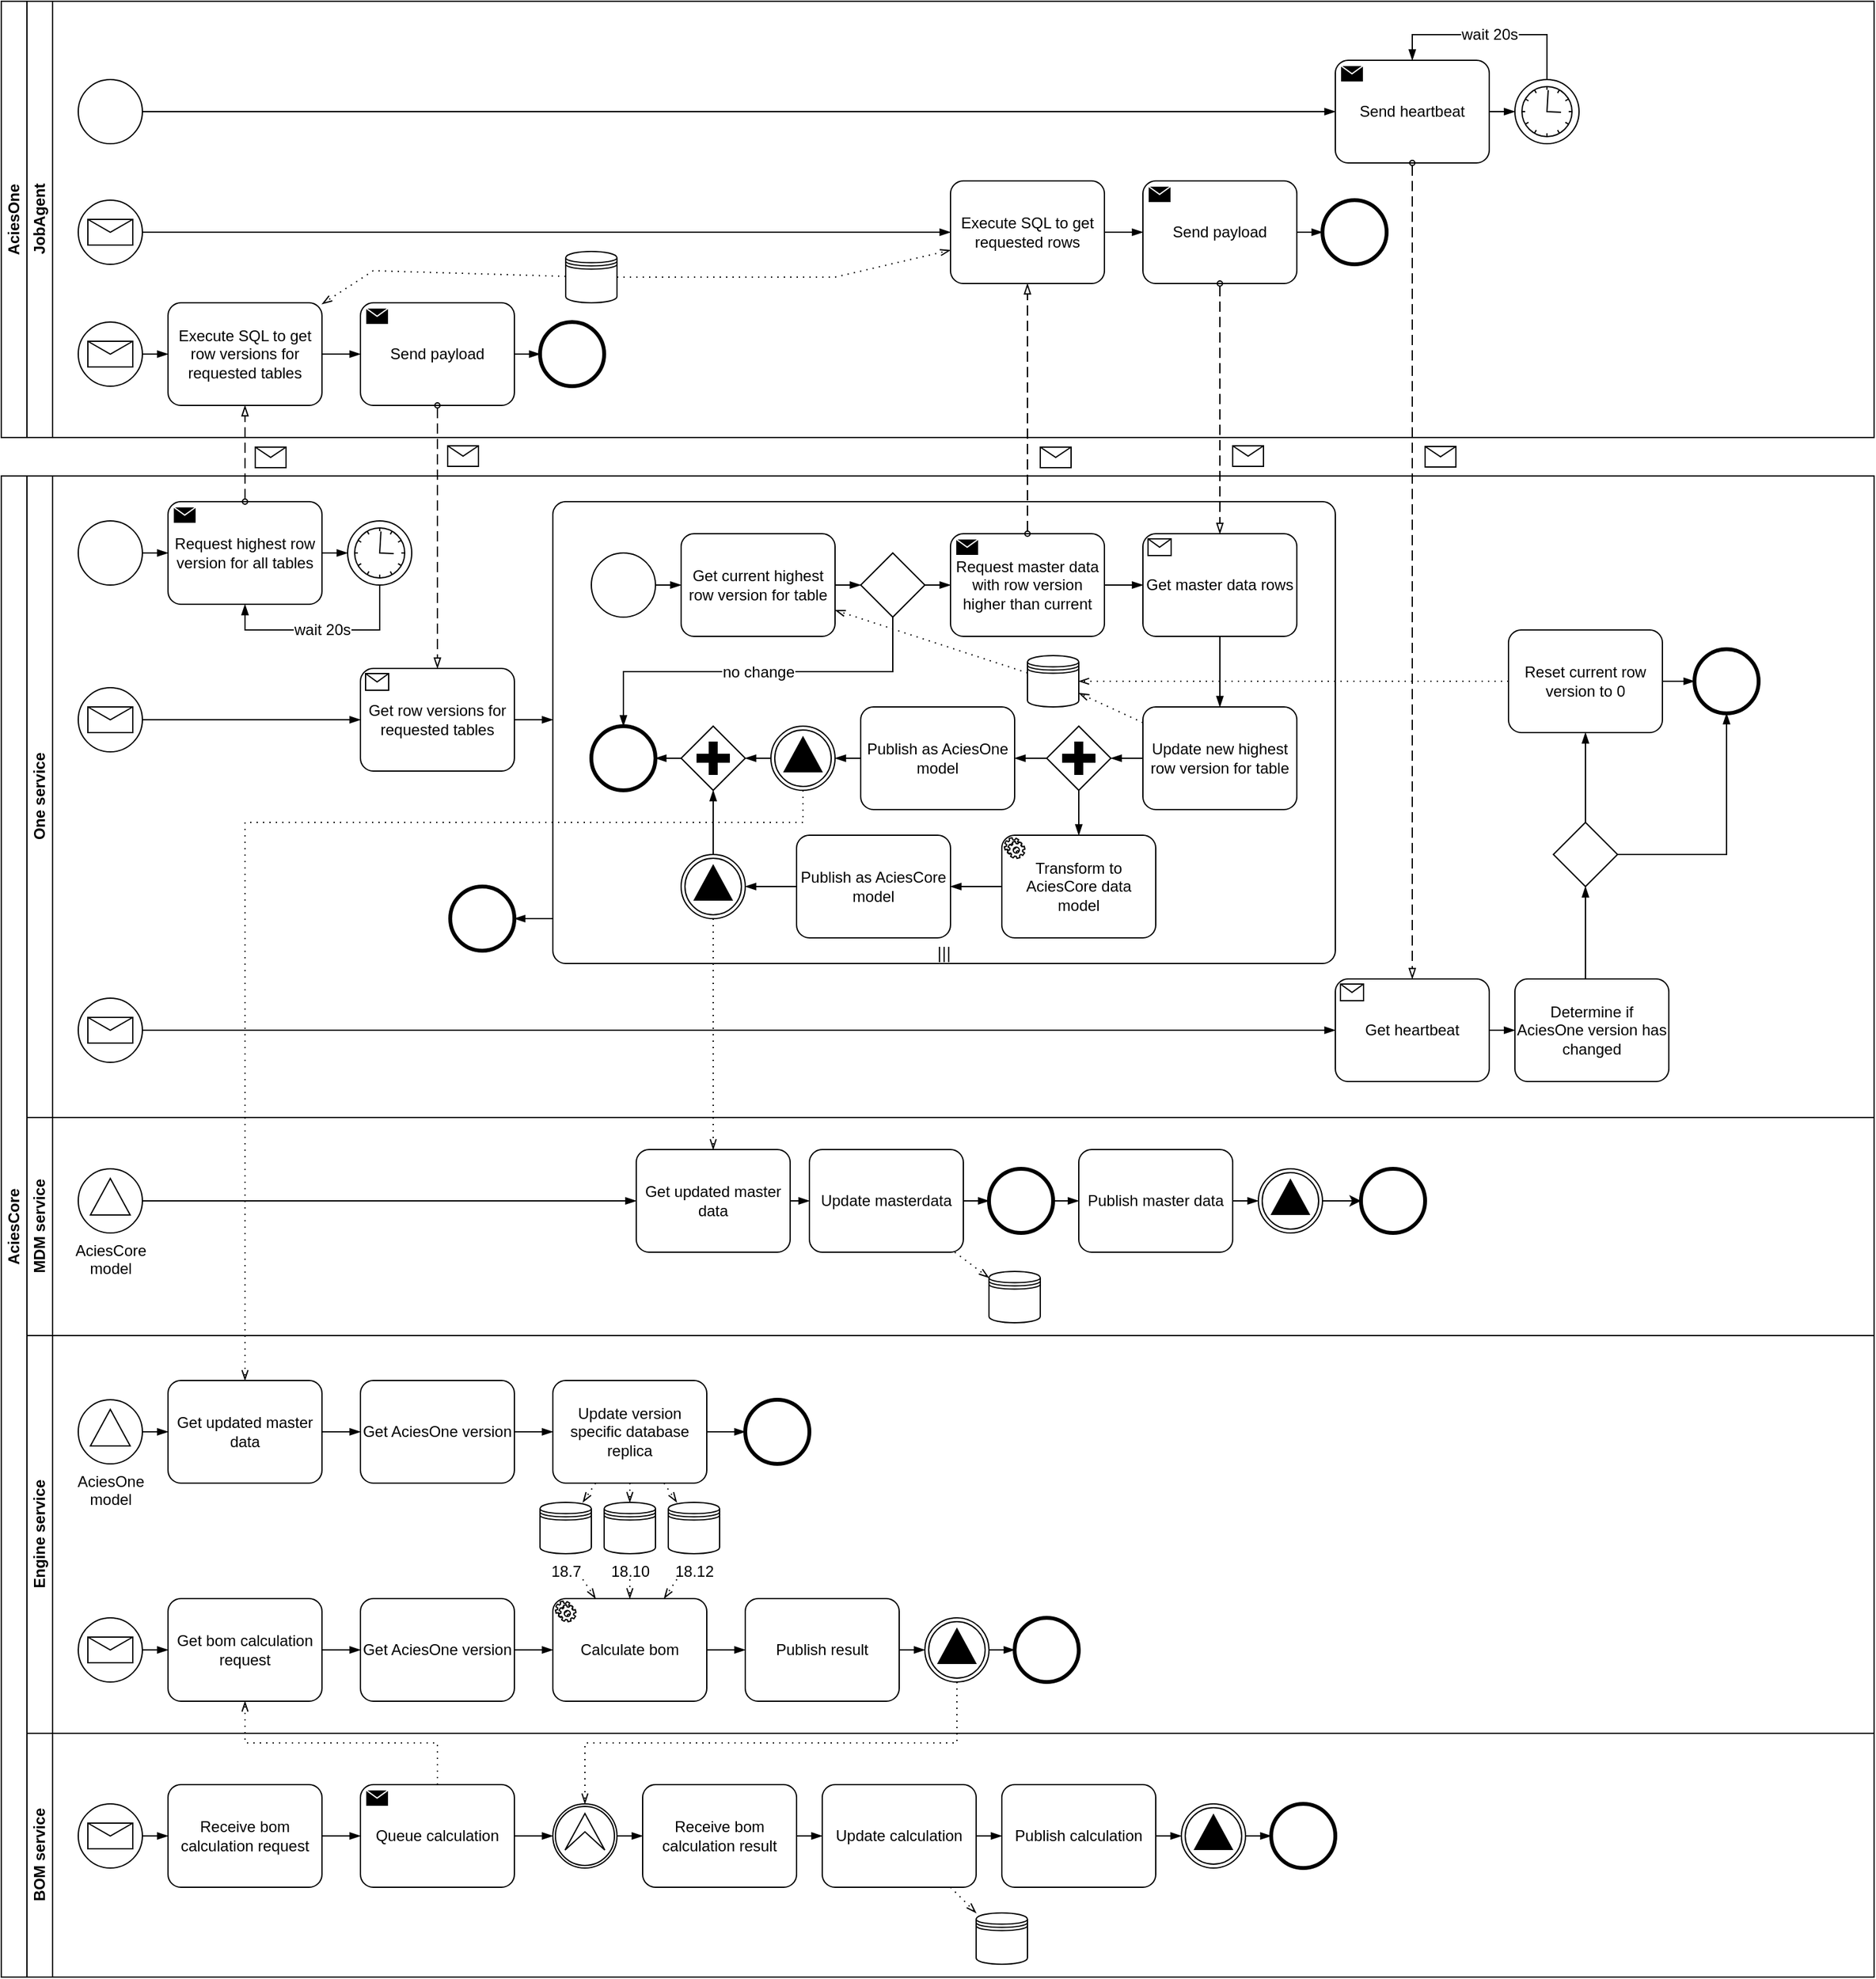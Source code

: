 <mxfile version="21.6.8" type="device">
  <diagram name="Page-1" id="F-WfPJBeJeU3iQcF6Ald">
    <mxGraphModel dx="2954" dy="1196" grid="1" gridSize="10" guides="1" tooltips="1" connect="1" arrows="1" fold="1" page="1" pageScale="1" pageWidth="1654" pageHeight="1169" math="0" shadow="0">
      <root>
        <mxCell id="0" />
        <mxCell id="1" parent="0" />
        <mxCell id="-FLN46w8zivCUupQFRHf-1" value="AciesOne" style="swimlane;html=1;childLayout=stackLayout;resizeParent=1;resizeParentMax=0;horizontal=0;startSize=20;horizontalStack=0;whiteSpace=wrap;" vertex="1" parent="1">
          <mxGeometry width="1460" height="340" as="geometry" />
        </mxCell>
        <mxCell id="-FLN46w8zivCUupQFRHf-4" value="JobAgent" style="swimlane;html=1;startSize=20;horizontal=0;" vertex="1" parent="-FLN46w8zivCUupQFRHf-1">
          <mxGeometry x="20" width="1440" height="340" as="geometry" />
        </mxCell>
        <mxCell id="-FLN46w8zivCUupQFRHf-10" value="" style="points=[[0.145,0.145,0],[0.5,0,0],[0.855,0.145,0],[1,0.5,0],[0.855,0.855,0],[0.5,1,0],[0.145,0.855,0],[0,0.5,0]];shape=mxgraph.bpmn.event;html=1;verticalLabelPosition=bottom;labelBackgroundColor=#ffffff;verticalAlign=top;align=center;perimeter=ellipsePerimeter;outlineConnect=0;aspect=fixed;outline=standard;symbol=message;" vertex="1" parent="-FLN46w8zivCUupQFRHf-4">
          <mxGeometry x="40" y="250" width="50" height="50" as="geometry" />
        </mxCell>
        <mxCell id="-FLN46w8zivCUupQFRHf-15" value="Execute SQL to get row versions for requested tables" style="points=[[0.25,0,0],[0.5,0,0],[0.75,0,0],[1,0.25,0],[1,0.5,0],[1,0.75,0],[0.75,1,0],[0.5,1,0],[0.25,1,0],[0,0.75,0],[0,0.5,0],[0,0.25,0]];shape=mxgraph.bpmn.task;whiteSpace=wrap;rectStyle=rounded;size=10;html=1;container=1;expand=0;collapsible=0;taskMarker=abstract;" vertex="1" parent="-FLN46w8zivCUupQFRHf-4">
          <mxGeometry x="110" y="235" width="120" height="80" as="geometry" />
        </mxCell>
        <mxCell id="-FLN46w8zivCUupQFRHf-16" value="" style="edgeStyle=elbowEdgeStyle;fontSize=12;html=1;endArrow=blockThin;endFill=1;rounded=0;" edge="1" parent="-FLN46w8zivCUupQFRHf-4" source="-FLN46w8zivCUupQFRHf-10" target="-FLN46w8zivCUupQFRHf-15">
          <mxGeometry width="160" relative="1" as="geometry">
            <mxPoint x="100" y="450" as="sourcePoint" />
            <mxPoint x="120" y="450" as="targetPoint" />
          </mxGeometry>
        </mxCell>
        <mxCell id="-FLN46w8zivCUupQFRHf-25" value="Send payload" style="points=[[0.25,0,0],[0.5,0,0],[0.75,0,0],[1,0.25,0],[1,0.5,0],[1,0.75,0],[0.75,1,0],[0.5,1,0],[0.25,1,0],[0,0.75,0],[0,0.5,0],[0,0.25,0]];shape=mxgraph.bpmn.task;whiteSpace=wrap;rectStyle=rounded;size=10;html=1;container=1;expand=0;collapsible=0;taskMarker=send;" vertex="1" parent="-FLN46w8zivCUupQFRHf-4">
          <mxGeometry x="260" y="235" width="120" height="80" as="geometry" />
        </mxCell>
        <mxCell id="-FLN46w8zivCUupQFRHf-26" value="" style="edgeStyle=elbowEdgeStyle;fontSize=12;html=1;endArrow=blockThin;endFill=1;rounded=0;" edge="1" parent="-FLN46w8zivCUupQFRHf-4" source="-FLN46w8zivCUupQFRHf-15" target="-FLN46w8zivCUupQFRHf-25">
          <mxGeometry width="160" relative="1" as="geometry">
            <mxPoint x="240" y="450" as="sourcePoint" />
            <mxPoint x="270" y="450" as="targetPoint" />
          </mxGeometry>
        </mxCell>
        <mxCell id="-FLN46w8zivCUupQFRHf-29" value="" style="shape=datastore;html=1;labelPosition=center;verticalLabelPosition=bottom;align=center;verticalAlign=top;" vertex="1" parent="-FLN46w8zivCUupQFRHf-4">
          <mxGeometry x="420" y="195" width="40" height="40" as="geometry" />
        </mxCell>
        <mxCell id="-FLN46w8zivCUupQFRHf-31" value="" style="fontSize=12;html=1;endFill=0;startFill=0;endSize=6;startSize=6;dashed=1;dashPattern=1 4;endArrow=openThin;startArrow=none;rounded=0;" edge="1" parent="-FLN46w8zivCUupQFRHf-4" source="-FLN46w8zivCUupQFRHf-29" target="-FLN46w8zivCUupQFRHf-15">
          <mxGeometry width="160" relative="1" as="geometry">
            <mxPoint x="140" y="400" as="sourcePoint" />
            <mxPoint x="300" y="400" as="targetPoint" />
            <Array as="points">
              <mxPoint x="270" y="210" />
            </Array>
          </mxGeometry>
        </mxCell>
        <mxCell id="-FLN46w8zivCUupQFRHf-44" value="" style="points=[[0.145,0.145,0],[0.5,0,0],[0.855,0.145,0],[1,0.5,0],[0.855,0.855,0],[0.5,1,0],[0.145,0.855,0],[0,0.5,0]];shape=mxgraph.bpmn.event;html=1;verticalLabelPosition=bottom;labelBackgroundColor=#ffffff;verticalAlign=top;align=center;perimeter=ellipsePerimeter;outlineConnect=0;aspect=fixed;outline=standard;symbol=message;" vertex="1" parent="-FLN46w8zivCUupQFRHf-4">
          <mxGeometry x="40" y="155" width="50" height="50" as="geometry" />
        </mxCell>
        <mxCell id="-FLN46w8zivCUupQFRHf-45" value="Execute SQL to get requested rows" style="points=[[0.25,0,0],[0.5,0,0],[0.75,0,0],[1,0.25,0],[1,0.5,0],[1,0.75,0],[0.75,1,0],[0.5,1,0],[0.25,1,0],[0,0.75,0],[0,0.5,0],[0,0.25,0]];shape=mxgraph.bpmn.task;whiteSpace=wrap;rectStyle=rounded;size=10;html=1;container=1;expand=0;collapsible=0;taskMarker=abstract;" vertex="1" parent="-FLN46w8zivCUupQFRHf-4">
          <mxGeometry x="720" y="140" width="120" height="80" as="geometry" />
        </mxCell>
        <mxCell id="-FLN46w8zivCUupQFRHf-46" value="" style="edgeStyle=elbowEdgeStyle;fontSize=12;html=1;endArrow=blockThin;endFill=1;rounded=0;" edge="1" parent="-FLN46w8zivCUupQFRHf-4" source="-FLN46w8zivCUupQFRHf-44" target="-FLN46w8zivCUupQFRHf-45">
          <mxGeometry width="160" relative="1" as="geometry">
            <mxPoint x="100" y="355" as="sourcePoint" />
            <mxPoint x="120" y="355" as="targetPoint" />
          </mxGeometry>
        </mxCell>
        <mxCell id="-FLN46w8zivCUupQFRHf-47" value="Send payload" style="points=[[0.25,0,0],[0.5,0,0],[0.75,0,0],[1,0.25,0],[1,0.5,0],[1,0.75,0],[0.75,1,0],[0.5,1,0],[0.25,1,0],[0,0.75,0],[0,0.5,0],[0,0.25,0]];shape=mxgraph.bpmn.task;whiteSpace=wrap;rectStyle=rounded;size=10;html=1;container=1;expand=0;collapsible=0;taskMarker=send;" vertex="1" parent="-FLN46w8zivCUupQFRHf-4">
          <mxGeometry x="870" y="140" width="120" height="80" as="geometry" />
        </mxCell>
        <mxCell id="-FLN46w8zivCUupQFRHf-48" value="" style="edgeStyle=elbowEdgeStyle;fontSize=12;html=1;endArrow=blockThin;endFill=1;rounded=0;" edge="1" parent="-FLN46w8zivCUupQFRHf-4" source="-FLN46w8zivCUupQFRHf-45" target="-FLN46w8zivCUupQFRHf-47">
          <mxGeometry width="160" relative="1" as="geometry">
            <mxPoint x="240" y="355" as="sourcePoint" />
            <mxPoint x="270" y="355" as="targetPoint" />
          </mxGeometry>
        </mxCell>
        <mxCell id="-FLN46w8zivCUupQFRHf-51" value="" style="fontSize=12;html=1;endFill=0;startFill=0;endSize=6;startSize=6;dashed=1;dashPattern=1 4;endArrow=openThin;startArrow=none;rounded=0;" edge="1" parent="-FLN46w8zivCUupQFRHf-4" source="-FLN46w8zivCUupQFRHf-29" target="-FLN46w8zivCUupQFRHf-45">
          <mxGeometry width="160" relative="1" as="geometry">
            <mxPoint x="140" y="400" as="sourcePoint" />
            <mxPoint x="300" y="400" as="targetPoint" />
            <Array as="points">
              <mxPoint x="630" y="215" />
            </Array>
          </mxGeometry>
        </mxCell>
        <mxCell id="-FLN46w8zivCUupQFRHf-102" value="" style="points=[[0.145,0.145,0],[0.5,0,0],[0.855,0.145,0],[1,0.5,0],[0.855,0.855,0],[0.5,1,0],[0.145,0.855,0],[0,0.5,0]];shape=mxgraph.bpmn.event;html=1;verticalLabelPosition=bottom;labelBackgroundColor=#ffffff;verticalAlign=top;align=center;perimeter=ellipsePerimeter;outlineConnect=0;aspect=fixed;outline=end;symbol=terminate2;" vertex="1" parent="-FLN46w8zivCUupQFRHf-4">
          <mxGeometry x="400" y="250" width="50" height="50" as="geometry" />
        </mxCell>
        <mxCell id="-FLN46w8zivCUupQFRHf-103" value="" style="edgeStyle=elbowEdgeStyle;fontSize=12;html=1;endArrow=blockThin;endFill=1;rounded=0;" edge="1" parent="-FLN46w8zivCUupQFRHf-4" source="-FLN46w8zivCUupQFRHf-25" target="-FLN46w8zivCUupQFRHf-102">
          <mxGeometry width="160" relative="1" as="geometry">
            <mxPoint x="240" y="450" as="sourcePoint" />
            <mxPoint x="270" y="450" as="targetPoint" />
          </mxGeometry>
        </mxCell>
        <mxCell id="-FLN46w8zivCUupQFRHf-104" value="" style="points=[[0.145,0.145,0],[0.5,0,0],[0.855,0.145,0],[1,0.5,0],[0.855,0.855,0],[0.5,1,0],[0.145,0.855,0],[0,0.5,0]];shape=mxgraph.bpmn.event;html=1;verticalLabelPosition=bottom;labelBackgroundColor=#ffffff;verticalAlign=top;align=center;perimeter=ellipsePerimeter;outlineConnect=0;aspect=fixed;outline=end;symbol=terminate2;" vertex="1" parent="-FLN46w8zivCUupQFRHf-4">
          <mxGeometry x="1010" y="155" width="50" height="50" as="geometry" />
        </mxCell>
        <mxCell id="-FLN46w8zivCUupQFRHf-105" value="" style="edgeStyle=elbowEdgeStyle;fontSize=12;html=1;endArrow=blockThin;endFill=1;rounded=0;" edge="1" parent="-FLN46w8zivCUupQFRHf-4" target="-FLN46w8zivCUupQFRHf-104" source="-FLN46w8zivCUupQFRHf-47">
          <mxGeometry width="160" relative="1" as="geometry">
            <mxPoint x="990" y="180" as="sourcePoint" />
            <mxPoint x="880" y="355" as="targetPoint" />
          </mxGeometry>
        </mxCell>
        <mxCell id="-FLN46w8zivCUupQFRHf-183" value="" style="shape=mxgraph.bpmn.event;html=1;verticalLabelPosition=bottom;labelBackgroundColor=#ffffff;verticalAlign=top;align=center;outlineConnect=0;aspect=fixed;outline=standard;symbol=general;points=[[0.145,0.145,0],[0.5,0,0],[0.855,0.145,0],[1,0.5,0],[0.855,0.855,0],[0.5,1,0],[0.145,0.855,0],[0,0.5,0]];perimeter=ellipsePerimeter;" vertex="1" parent="-FLN46w8zivCUupQFRHf-4">
          <mxGeometry x="40" y="61" width="50" height="50" as="geometry" />
        </mxCell>
        <mxCell id="-FLN46w8zivCUupQFRHf-184" value="" style="edgeStyle=elbowEdgeStyle;fontSize=12;html=1;endArrow=blockThin;endFill=1;rounded=0;" edge="1" parent="-FLN46w8zivCUupQFRHf-4" source="-FLN46w8zivCUupQFRHf-183" target="-FLN46w8zivCUupQFRHf-186">
          <mxGeometry width="160" relative="1" as="geometry">
            <mxPoint x="140" y="40" as="sourcePoint" />
            <mxPoint x="110" y="80" as="targetPoint" />
          </mxGeometry>
        </mxCell>
        <mxCell id="-FLN46w8zivCUupQFRHf-186" value="Send heartbeat" style="points=[[0.25,0,0],[0.5,0,0],[0.75,0,0],[1,0.25,0],[1,0.5,0],[1,0.75,0],[0.75,1,0],[0.5,1,0],[0.25,1,0],[0,0.75,0],[0,0.5,0],[0,0.25,0]];shape=mxgraph.bpmn.task;whiteSpace=wrap;rectStyle=rounded;size=10;html=1;container=1;expand=0;collapsible=0;taskMarker=send;" vertex="1" parent="-FLN46w8zivCUupQFRHf-4">
          <mxGeometry x="1020" y="46" width="120" height="80" as="geometry" />
        </mxCell>
        <mxCell id="-FLN46w8zivCUupQFRHf-187" value="" style="points=[[0.145,0.145,0],[0.5,0,0],[0.855,0.145,0],[1,0.5,0],[0.855,0.855,0],[0.5,1,0],[0.145,0.855,0],[0,0.5,0]];shape=mxgraph.bpmn.event;html=1;verticalLabelPosition=bottom;labelBackgroundColor=#ffffff;verticalAlign=top;align=center;perimeter=ellipsePerimeter;outlineConnect=0;aspect=fixed;outline=standard;symbol=timer;" vertex="1" parent="-FLN46w8zivCUupQFRHf-4">
          <mxGeometry x="1160" y="61" width="50" height="50" as="geometry" />
        </mxCell>
        <mxCell id="-FLN46w8zivCUupQFRHf-185" value="" style="edgeStyle=elbowEdgeStyle;fontSize=12;html=1;endArrow=blockThin;endFill=1;rounded=0;" edge="1" parent="-FLN46w8zivCUupQFRHf-4" source="-FLN46w8zivCUupQFRHf-186" target="-FLN46w8zivCUupQFRHf-187">
          <mxGeometry width="160" relative="1" as="geometry">
            <mxPoint x="1140" y="86" as="sourcePoint" />
            <mxPoint x="1160" y="86" as="targetPoint" />
          </mxGeometry>
        </mxCell>
        <mxCell id="-FLN46w8zivCUupQFRHf-188" value="wait 20s" style="edgeStyle=elbowEdgeStyle;fontSize=12;html=1;endArrow=blockThin;endFill=1;rounded=0;elbow=vertical;exitX=0.5;exitY=0;exitDx=0;exitDy=0;exitPerimeter=0;" edge="1" parent="-FLN46w8zivCUupQFRHf-4" source="-FLN46w8zivCUupQFRHf-187" target="-FLN46w8zivCUupQFRHf-186">
          <mxGeometry width="160" relative="1" as="geometry">
            <mxPoint x="1140" y="86" as="sourcePoint" />
            <mxPoint x="1160" y="86" as="targetPoint" />
            <Array as="points">
              <mxPoint x="1170" y="26" />
            </Array>
          </mxGeometry>
        </mxCell>
        <mxCell id="-FLN46w8zivCUupQFRHf-5" value="AciesCore" style="swimlane;html=1;childLayout=stackLayout;resizeParent=1;resizeParentMax=0;horizontal=0;startSize=20;horizontalStack=0;whiteSpace=wrap;" vertex="1" parent="1">
          <mxGeometry y="370" width="1460" height="1170" as="geometry" />
        </mxCell>
        <mxCell id="-FLN46w8zivCUupQFRHf-6" value="One service" style="swimlane;html=1;startSize=20;horizontal=0;" vertex="1" parent="-FLN46w8zivCUupQFRHf-5">
          <mxGeometry x="20" width="1440" height="500" as="geometry" />
        </mxCell>
        <mxCell id="-FLN46w8zivCUupQFRHf-9" value="" style="shape=mxgraph.bpmn.event;html=1;verticalLabelPosition=bottom;labelBackgroundColor=#ffffff;verticalAlign=top;align=center;outlineConnect=0;aspect=fixed;outline=standard;symbol=general;points=[[0.145,0.145,0],[0.5,0,0],[0.855,0.145,0],[1,0.5,0],[0.855,0.855,0],[0.5,1,0],[0.145,0.855,0],[0,0.5,0]];perimeter=ellipsePerimeter;" vertex="1" parent="-FLN46w8zivCUupQFRHf-6">
          <mxGeometry x="40" y="35" width="50" height="50" as="geometry" />
        </mxCell>
        <mxCell id="-FLN46w8zivCUupQFRHf-12" value="" style="edgeStyle=elbowEdgeStyle;fontSize=12;html=1;endArrow=blockThin;endFill=1;rounded=0;" edge="1" parent="-FLN46w8zivCUupQFRHf-6" source="-FLN46w8zivCUupQFRHf-9" target="-FLN46w8zivCUupQFRHf-22">
          <mxGeometry width="160" relative="1" as="geometry">
            <mxPoint x="140" y="20" as="sourcePoint" />
            <mxPoint x="110" y="60" as="targetPoint" />
          </mxGeometry>
        </mxCell>
        <mxCell id="-FLN46w8zivCUupQFRHf-14" value="" style="edgeStyle=elbowEdgeStyle;fontSize=12;html=1;endArrow=blockThin;endFill=1;rounded=0;" edge="1" parent="-FLN46w8zivCUupQFRHf-6" source="-FLN46w8zivCUupQFRHf-22" target="-FLN46w8zivCUupQFRHf-58">
          <mxGeometry width="160" relative="1" as="geometry">
            <mxPoint x="230" y="60" as="sourcePoint" />
            <mxPoint x="250" y="60" as="targetPoint" />
          </mxGeometry>
        </mxCell>
        <mxCell id="-FLN46w8zivCUupQFRHf-22" value="Request highest row version for all tables" style="points=[[0.25,0,0],[0.5,0,0],[0.75,0,0],[1,0.25,0],[1,0.5,0],[1,0.75,0],[0.75,1,0],[0.5,1,0],[0.25,1,0],[0,0.75,0],[0,0.5,0],[0,0.25,0]];shape=mxgraph.bpmn.task;whiteSpace=wrap;rectStyle=rounded;size=10;html=1;container=1;expand=0;collapsible=0;taskMarker=send;" vertex="1" parent="-FLN46w8zivCUupQFRHf-6">
          <mxGeometry x="110" y="20" width="120" height="80" as="geometry" />
        </mxCell>
        <mxCell id="-FLN46w8zivCUupQFRHf-23" value="Get row versions for requested tables" style="points=[[0.25,0,0],[0.5,0,0],[0.75,0,0],[1,0.25,0],[1,0.5,0],[1,0.75,0],[0.75,1,0],[0.5,1,0],[0.25,1,0],[0,0.75,0],[0,0.5,0],[0,0.25,0]];shape=mxgraph.bpmn.task;whiteSpace=wrap;rectStyle=rounded;size=10;html=1;container=1;expand=0;collapsible=0;taskMarker=receive;" vertex="1" parent="-FLN46w8zivCUupQFRHf-6">
          <mxGeometry x="260" y="150" width="120" height="80" as="geometry" />
        </mxCell>
        <mxCell id="-FLN46w8zivCUupQFRHf-34" value="" style="points=[[0.25,0,0],[0.5,0,0],[0.75,0,0],[1,0.25,0],[1,0.5,0],[1,0.75,0],[0.75,1,0],[0.5,1,0],[0.25,1,0],[0,0.75,0],[0,0.5,0],[0,0.25,0]];shape=mxgraph.bpmn.task;whiteSpace=wrap;rectStyle=rounded;size=10;html=1;container=0;expand=0;collapsible=0;taskMarker=abstract;isLoopMultiParallel=1;" vertex="1" parent="-FLN46w8zivCUupQFRHf-6">
          <mxGeometry x="410" y="20" width="610" height="360" as="geometry" />
        </mxCell>
        <mxCell id="-FLN46w8zivCUupQFRHf-36" value="" style="edgeStyle=elbowEdgeStyle;fontSize=12;html=1;endArrow=blockThin;endFill=1;rounded=0;elbow=vertical;" edge="1" parent="-FLN46w8zivCUupQFRHf-6" source="-FLN46w8zivCUupQFRHf-23" target="-FLN46w8zivCUupQFRHf-34">
          <mxGeometry width="160" relative="1" as="geometry">
            <mxPoint x="240" y="70" as="sourcePoint" />
            <mxPoint x="270" y="70" as="targetPoint" />
          </mxGeometry>
        </mxCell>
        <mxCell id="-FLN46w8zivCUupQFRHf-37" value="" style="points=[[0.145,0.145,0],[0.5,0,0],[0.855,0.145,0],[1,0.5,0],[0.855,0.855,0],[0.5,1,0],[0.145,0.855,0],[0,0.5,0]];shape=mxgraph.bpmn.event;html=1;verticalLabelPosition=bottom;labelBackgroundColor=#ffffff;verticalAlign=top;align=center;perimeter=ellipsePerimeter;outlineConnect=0;aspect=fixed;outline=standard;symbol=general;" vertex="1" parent="-FLN46w8zivCUupQFRHf-6">
          <mxGeometry x="440" y="60" width="50" height="50" as="geometry" />
        </mxCell>
        <mxCell id="-FLN46w8zivCUupQFRHf-38" value="Get current highest row version for table" style="points=[[0.25,0,0],[0.5,0,0],[0.75,0,0],[1,0.25,0],[1,0.5,0],[1,0.75,0],[0.75,1,0],[0.5,1,0],[0.25,1,0],[0,0.75,0],[0,0.5,0],[0,0.25,0]];shape=mxgraph.bpmn.task;whiteSpace=wrap;rectStyle=rounded;size=10;html=1;container=1;expand=0;collapsible=0;taskMarker=abstract;" vertex="1" parent="-FLN46w8zivCUupQFRHf-6">
          <mxGeometry x="510" y="45" width="120" height="80" as="geometry" />
        </mxCell>
        <mxCell id="-FLN46w8zivCUupQFRHf-39" value="" style="edgeStyle=elbowEdgeStyle;fontSize=12;html=1;endArrow=blockThin;endFill=1;rounded=0;elbow=vertical;" edge="1" parent="-FLN46w8zivCUupQFRHf-6" source="-FLN46w8zivCUupQFRHf-37" target="-FLN46w8zivCUupQFRHf-38">
          <mxGeometry width="160" relative="1" as="geometry">
            <mxPoint x="390" y="50" as="sourcePoint" />
            <mxPoint x="420" y="50" as="targetPoint" />
          </mxGeometry>
        </mxCell>
        <mxCell id="-FLN46w8zivCUupQFRHf-32" value="" style="shape=datastore;html=1;labelPosition=center;verticalLabelPosition=bottom;align=center;verticalAlign=top;" vertex="1" parent="-FLN46w8zivCUupQFRHf-6">
          <mxGeometry x="780" y="140" width="40" height="40" as="geometry" />
        </mxCell>
        <mxCell id="-FLN46w8zivCUupQFRHf-33" value="" style="fontSize=12;html=1;endFill=0;startFill=0;endSize=6;startSize=6;dashed=1;dashPattern=1 4;endArrow=openThin;startArrow=none;rounded=0;" edge="1" parent="-FLN46w8zivCUupQFRHf-6" source="-FLN46w8zivCUupQFRHf-32" target="-FLN46w8zivCUupQFRHf-38">
          <mxGeometry width="160" relative="1" as="geometry">
            <mxPoint x="243" y="-190" as="sourcePoint" />
            <mxPoint x="430" y="30" as="targetPoint" />
          </mxGeometry>
        </mxCell>
        <mxCell id="-FLN46w8zivCUupQFRHf-40" value="" style="points=[[0.25,0.25,0],[0.5,0,0],[0.75,0.25,0],[1,0.5,0],[0.75,0.75,0],[0.5,1,0],[0.25,0.75,0],[0,0.5,0]];shape=mxgraph.bpmn.gateway2;html=1;verticalLabelPosition=bottom;labelBackgroundColor=#ffffff;verticalAlign=top;align=center;perimeter=rhombusPerimeter;outlineConnect=0;outline=none;symbol=none;" vertex="1" parent="-FLN46w8zivCUupQFRHf-6">
          <mxGeometry x="650" y="60" width="50" height="50" as="geometry" />
        </mxCell>
        <mxCell id="-FLN46w8zivCUupQFRHf-41" value="" style="edgeStyle=elbowEdgeStyle;fontSize=12;html=1;endArrow=blockThin;endFill=1;rounded=0;elbow=vertical;" edge="1" parent="-FLN46w8zivCUupQFRHf-6" source="-FLN46w8zivCUupQFRHf-38" target="-FLN46w8zivCUupQFRHf-40">
          <mxGeometry width="160" relative="1" as="geometry">
            <mxPoint x="500" y="95" as="sourcePoint" />
            <mxPoint x="520" y="95" as="targetPoint" />
          </mxGeometry>
        </mxCell>
        <mxCell id="-FLN46w8zivCUupQFRHf-42" value="Request master data with row version higher than current" style="points=[[0.25,0,0],[0.5,0,0],[0.75,0,0],[1,0.25,0],[1,0.5,0],[1,0.75,0],[0.75,1,0],[0.5,1,0],[0.25,1,0],[0,0.75,0],[0,0.5,0],[0,0.25,0]];shape=mxgraph.bpmn.task;whiteSpace=wrap;rectStyle=rounded;size=10;html=1;container=1;expand=0;collapsible=0;taskMarker=send;" vertex="1" parent="-FLN46w8zivCUupQFRHf-6">
          <mxGeometry x="720" y="45" width="120" height="80" as="geometry" />
        </mxCell>
        <mxCell id="-FLN46w8zivCUupQFRHf-43" value="" style="edgeStyle=elbowEdgeStyle;fontSize=12;html=1;endArrow=blockThin;endFill=1;rounded=0;elbow=vertical;" edge="1" parent="-FLN46w8zivCUupQFRHf-6" source="-FLN46w8zivCUupQFRHf-40" target="-FLN46w8zivCUupQFRHf-42">
          <mxGeometry width="160" relative="1" as="geometry">
            <mxPoint x="640" y="95" as="sourcePoint" />
            <mxPoint x="660" y="95" as="targetPoint" />
          </mxGeometry>
        </mxCell>
        <mxCell id="-FLN46w8zivCUupQFRHf-52" value="Get master data rows" style="points=[[0.25,0,0],[0.5,0,0],[0.75,0,0],[1,0.25,0],[1,0.5,0],[1,0.75,0],[0.75,1,0],[0.5,1,0],[0.25,1,0],[0,0.75,0],[0,0.5,0],[0,0.25,0]];shape=mxgraph.bpmn.task;whiteSpace=wrap;rectStyle=rounded;size=10;html=1;container=1;expand=0;collapsible=0;taskMarker=receive;" vertex="1" parent="-FLN46w8zivCUupQFRHf-6">
          <mxGeometry x="870" y="45" width="120" height="80" as="geometry" />
        </mxCell>
        <mxCell id="-FLN46w8zivCUupQFRHf-55" value="" style="edgeStyle=elbowEdgeStyle;fontSize=12;html=1;endArrow=blockThin;endFill=1;rounded=0;elbow=vertical;" edge="1" parent="-FLN46w8zivCUupQFRHf-6" source="-FLN46w8zivCUupQFRHf-42" target="-FLN46w8zivCUupQFRHf-52">
          <mxGeometry width="160" relative="1" as="geometry">
            <mxPoint x="640" y="95" as="sourcePoint" />
            <mxPoint x="660" y="95" as="targetPoint" />
          </mxGeometry>
        </mxCell>
        <mxCell id="-FLN46w8zivCUupQFRHf-56" value="" style="points=[[0.145,0.145,0],[0.5,0,0],[0.855,0.145,0],[1,0.5,0],[0.855,0.855,0],[0.5,1,0],[0.145,0.855,0],[0,0.5,0]];shape=mxgraph.bpmn.event;html=1;verticalLabelPosition=bottom;labelBackgroundColor=#ffffff;verticalAlign=top;align=center;perimeter=ellipsePerimeter;outlineConnect=0;aspect=fixed;outline=end;symbol=terminate2;" vertex="1" parent="-FLN46w8zivCUupQFRHf-6">
          <mxGeometry x="440" y="195" width="50" height="50" as="geometry" />
        </mxCell>
        <mxCell id="-FLN46w8zivCUupQFRHf-57" value="Transform to AciesCore data model" style="points=[[0.25,0,0],[0.5,0,0],[0.75,0,0],[1,0.25,0],[1,0.5,0],[1,0.75,0],[0.75,1,0],[0.5,1,0],[0.25,1,0],[0,0.75,0],[0,0.5,0],[0,0.25,0]];shape=mxgraph.bpmn.task;whiteSpace=wrap;rectStyle=rounded;size=10;html=1;container=1;expand=0;collapsible=0;taskMarker=service;" vertex="1" parent="-FLN46w8zivCUupQFRHf-6">
          <mxGeometry x="760" y="280" width="120" height="80" as="geometry" />
        </mxCell>
        <mxCell id="-FLN46w8zivCUupQFRHf-58" value="" style="points=[[0.145,0.145,0],[0.5,0,0],[0.855,0.145,0],[1,0.5,0],[0.855,0.855,0],[0.5,1,0],[0.145,0.855,0],[0,0.5,0]];shape=mxgraph.bpmn.event;html=1;verticalLabelPosition=bottom;labelBackgroundColor=#ffffff;verticalAlign=top;align=center;perimeter=ellipsePerimeter;outlineConnect=0;aspect=fixed;outline=standard;symbol=timer;" vertex="1" parent="-FLN46w8zivCUupQFRHf-6">
          <mxGeometry x="250" y="35" width="50" height="50" as="geometry" />
        </mxCell>
        <mxCell id="-FLN46w8zivCUupQFRHf-60" value="wait 20s" style="edgeStyle=elbowEdgeStyle;fontSize=12;html=1;endArrow=blockThin;endFill=1;rounded=0;elbow=vertical;" edge="1" parent="-FLN46w8zivCUupQFRHf-6" source="-FLN46w8zivCUupQFRHf-58" target="-FLN46w8zivCUupQFRHf-22">
          <mxGeometry width="160" relative="1" as="geometry">
            <mxPoint x="230" y="60" as="sourcePoint" />
            <mxPoint x="250" y="60" as="targetPoint" />
            <Array as="points">
              <mxPoint x="170" y="120" />
            </Array>
          </mxGeometry>
        </mxCell>
        <mxCell id="-FLN46w8zivCUupQFRHf-62" value="" style="points=[[0.25,0.25,0],[0.5,0,0],[0.75,0.25,0],[1,0.5,0],[0.75,0.75,0],[0.5,1,0],[0.25,0.75,0],[0,0.5,0]];shape=mxgraph.bpmn.gateway2;html=1;verticalLabelPosition=bottom;labelBackgroundColor=#ffffff;verticalAlign=top;align=center;perimeter=rhombusPerimeter;outlineConnect=0;outline=none;symbol=none;gwType=parallel;" vertex="1" parent="-FLN46w8zivCUupQFRHf-6">
          <mxGeometry x="795" y="195" width="50" height="50" as="geometry" />
        </mxCell>
        <mxCell id="-FLN46w8zivCUupQFRHf-63" value="" style="edgeStyle=elbowEdgeStyle;fontSize=12;html=1;endArrow=blockThin;endFill=1;rounded=0;elbow=vertical;" edge="1" parent="-FLN46w8zivCUupQFRHf-6" source="-FLN46w8zivCUupQFRHf-52" target="-FLN46w8zivCUupQFRHf-109">
          <mxGeometry width="160" relative="1" as="geometry">
            <mxPoint x="640" y="95" as="sourcePoint" />
            <mxPoint x="660" y="95" as="targetPoint" />
          </mxGeometry>
        </mxCell>
        <mxCell id="-FLN46w8zivCUupQFRHf-64" value="" style="edgeStyle=elbowEdgeStyle;fontSize=12;html=1;endArrow=blockThin;endFill=1;rounded=0;elbow=vertical;" edge="1" parent="-FLN46w8zivCUupQFRHf-6" source="-FLN46w8zivCUupQFRHf-62" target="-FLN46w8zivCUupQFRHf-57">
          <mxGeometry width="160" relative="1" as="geometry">
            <mxPoint x="530" y="125" as="sourcePoint" />
            <mxPoint x="550" y="125" as="targetPoint" />
          </mxGeometry>
        </mxCell>
        <mxCell id="-FLN46w8zivCUupQFRHf-65" value="" style="edgeStyle=elbowEdgeStyle;fontSize=12;html=1;endArrow=blockThin;endFill=1;rounded=0;" edge="1" parent="-FLN46w8zivCUupQFRHf-6" source="-FLN46w8zivCUupQFRHf-62" target="-FLN46w8zivCUupQFRHf-113">
          <mxGeometry width="160" relative="1" as="geometry">
            <mxPoint x="530" y="125" as="sourcePoint" />
            <mxPoint x="730" y="220" as="targetPoint" />
          </mxGeometry>
        </mxCell>
        <mxCell id="-FLN46w8zivCUupQFRHf-94" value="" style="edgeStyle=elbowEdgeStyle;fontSize=12;html=1;endArrow=blockThin;endFill=1;rounded=0;elbow=vertical;" edge="1" parent="-FLN46w8zivCUupQFRHf-6" source="-FLN46w8zivCUupQFRHf-114" target="-FLN46w8zivCUupQFRHf-95">
          <mxGeometry width="160" relative="1" as="geometry">
            <mxPoint x="610" y="220" as="sourcePoint" />
            <mxPoint x="550" y="125" as="targetPoint" />
            <Array as="points">
              <mxPoint x="535" y="220" />
            </Array>
          </mxGeometry>
        </mxCell>
        <mxCell id="-FLN46w8zivCUupQFRHf-95" value="" style="points=[[0.25,0.25,0],[0.5,0,0],[0.75,0.25,0],[1,0.5,0],[0.75,0.75,0],[0.5,1,0],[0.25,0.75,0],[0,0.5,0]];shape=mxgraph.bpmn.gateway2;html=1;verticalLabelPosition=bottom;labelBackgroundColor=#ffffff;verticalAlign=top;align=center;perimeter=rhombusPerimeter;outlineConnect=0;outline=none;symbol=none;gwType=parallel;" vertex="1" parent="-FLN46w8zivCUupQFRHf-6">
          <mxGeometry x="510" y="195" width="50" height="50" as="geometry" />
        </mxCell>
        <mxCell id="-FLN46w8zivCUupQFRHf-96" value="" style="edgeStyle=elbowEdgeStyle;fontSize=12;html=1;endArrow=blockThin;endFill=1;rounded=0;elbow=vertical;" edge="1" parent="-FLN46w8zivCUupQFRHf-6" source="-FLN46w8zivCUupQFRHf-95" target="-FLN46w8zivCUupQFRHf-56">
          <mxGeometry width="160" relative="1" as="geometry">
            <mxPoint x="550" y="125" as="sourcePoint" />
            <mxPoint x="530" y="125" as="targetPoint" />
          </mxGeometry>
        </mxCell>
        <mxCell id="-FLN46w8zivCUupQFRHf-97" value="" style="points=[[0.145,0.145,0],[0.5,0,0],[0.855,0.145,0],[1,0.5,0],[0.855,0.855,0],[0.5,1,0],[0.145,0.855,0],[0,0.5,0]];shape=mxgraph.bpmn.event;html=1;verticalLabelPosition=bottom;labelBackgroundColor=#ffffff;verticalAlign=top;align=center;perimeter=ellipsePerimeter;outlineConnect=0;aspect=fixed;outline=end;symbol=terminate2;" vertex="1" parent="-FLN46w8zivCUupQFRHf-6">
          <mxGeometry x="330" y="320" width="50" height="50" as="geometry" />
        </mxCell>
        <mxCell id="-FLN46w8zivCUupQFRHf-99" value="" style="edgeStyle=elbowEdgeStyle;fontSize=12;html=1;endArrow=blockThin;endFill=1;rounded=0;elbow=vertical;" edge="1" parent="-FLN46w8zivCUupQFRHf-6" source="-FLN46w8zivCUupQFRHf-34" target="-FLN46w8zivCUupQFRHf-97">
          <mxGeometry width="160" relative="1" as="geometry">
            <mxPoint x="390" y="355" as="sourcePoint" />
            <mxPoint x="640" y="95" as="targetPoint" />
          </mxGeometry>
        </mxCell>
        <mxCell id="-FLN46w8zivCUupQFRHf-106" value="" style="points=[[0.145,0.145,0],[0.5,0,0],[0.855,0.145,0],[1,0.5,0],[0.855,0.855,0],[0.5,1,0],[0.145,0.855,0],[0,0.5,0]];shape=mxgraph.bpmn.event;html=1;verticalLabelPosition=bottom;labelBackgroundColor=#ffffff;verticalAlign=top;align=center;perimeter=ellipsePerimeter;outlineConnect=0;aspect=fixed;outline=standard;symbol=message;" vertex="1" parent="-FLN46w8zivCUupQFRHf-6">
          <mxGeometry x="40" y="165" width="50" height="50" as="geometry" />
        </mxCell>
        <mxCell id="-FLN46w8zivCUupQFRHf-107" value="" style="edgeStyle=elbowEdgeStyle;fontSize=12;html=1;endArrow=blockThin;endFill=1;rounded=0;" edge="1" parent="-FLN46w8zivCUupQFRHf-6" source="-FLN46w8zivCUupQFRHf-106" target="-FLN46w8zivCUupQFRHf-23">
          <mxGeometry width="160" relative="1" as="geometry">
            <mxPoint x="100" y="345" as="sourcePoint" />
            <mxPoint x="110" y="170" as="targetPoint" />
          </mxGeometry>
        </mxCell>
        <mxCell id="-FLN46w8zivCUupQFRHf-109" value="Update new highest row version for table" style="points=[[0.25,0,0],[0.5,0,0],[0.75,0,0],[1,0.25,0],[1,0.5,0],[1,0.75,0],[0.75,1,0],[0.5,1,0],[0.25,1,0],[0,0.75,0],[0,0.5,0],[0,0.25,0]];shape=mxgraph.bpmn.task;whiteSpace=wrap;rectStyle=rounded;size=10;html=1;container=1;expand=0;collapsible=0;taskMarker=abstract;" vertex="1" parent="-FLN46w8zivCUupQFRHf-6">
          <mxGeometry x="870" y="180" width="120" height="80" as="geometry" />
        </mxCell>
        <mxCell id="-FLN46w8zivCUupQFRHf-110" value="" style="edgeStyle=elbowEdgeStyle;fontSize=12;html=1;endArrow=blockThin;endFill=1;rounded=0;elbow=vertical;" edge="1" parent="-FLN46w8zivCUupQFRHf-6" source="-FLN46w8zivCUupQFRHf-109" target="-FLN46w8zivCUupQFRHf-62">
          <mxGeometry width="160" relative="1" as="geometry">
            <mxPoint x="640" y="125" as="sourcePoint" />
            <mxPoint x="660" y="125" as="targetPoint" />
          </mxGeometry>
        </mxCell>
        <mxCell id="-FLN46w8zivCUupQFRHf-111" value="" style="fontSize=12;html=1;endFill=0;startFill=0;endSize=6;startSize=6;dashed=1;dashPattern=1 4;endArrow=openThin;startArrow=none;rounded=0;" edge="1" parent="-FLN46w8zivCUupQFRHf-6" source="-FLN46w8zivCUupQFRHf-109" target="-FLN46w8zivCUupQFRHf-32">
          <mxGeometry width="160" relative="1" as="geometry">
            <mxPoint x="430" y="30" as="sourcePoint" />
            <mxPoint x="243" y="-190" as="targetPoint" />
          </mxGeometry>
        </mxCell>
        <mxCell id="-FLN46w8zivCUupQFRHf-113" value="Publish as AciesOne model" style="points=[[0.25,0,0],[0.5,0,0],[0.75,0,0],[1,0.25,0],[1,0.5,0],[1,0.75,0],[0.75,1,0],[0.5,1,0],[0.25,1,0],[0,0.75,0],[0,0.5,0],[0,0.25,0]];shape=mxgraph.bpmn.task;whiteSpace=wrap;rectStyle=rounded;size=10;html=1;container=1;expand=0;collapsible=0;taskMarker=abstract;" vertex="1" parent="-FLN46w8zivCUupQFRHf-6">
          <mxGeometry x="650" y="180" width="120" height="80" as="geometry" />
        </mxCell>
        <mxCell id="-FLN46w8zivCUupQFRHf-114" value="" style="points=[[0.145,0.145,0],[0.5,0,0],[0.855,0.145,0],[1,0.5,0],[0.855,0.855,0],[0.5,1,0],[0.145,0.855,0],[0,0.5,0]];shape=mxgraph.bpmn.event;html=1;verticalLabelPosition=bottom;labelBackgroundColor=#ffffff;verticalAlign=top;align=center;perimeter=ellipsePerimeter;outlineConnect=0;aspect=fixed;outline=throwing;symbol=signal;" vertex="1" parent="-FLN46w8zivCUupQFRHf-6">
          <mxGeometry x="580" y="195" width="50" height="50" as="geometry" />
        </mxCell>
        <mxCell id="-FLN46w8zivCUupQFRHf-115" value="" style="edgeStyle=elbowEdgeStyle;fontSize=12;html=1;endArrow=blockThin;endFill=1;rounded=0;elbow=vertical;" edge="1" parent="-FLN46w8zivCUupQFRHf-6" source="-FLN46w8zivCUupQFRHf-113" target="-FLN46w8zivCUupQFRHf-114">
          <mxGeometry width="160" relative="1" as="geometry">
            <mxPoint x="1410" y="800" as="sourcePoint" />
            <mxPoint x="1335" y="875" as="targetPoint" />
            <Array as="points" />
          </mxGeometry>
        </mxCell>
        <mxCell id="-FLN46w8zivCUupQFRHf-116" value="Publish as AciesCore model" style="points=[[0.25,0,0],[0.5,0,0],[0.75,0,0],[1,0.25,0],[1,0.5,0],[1,0.75,0],[0.75,1,0],[0.5,1,0],[0.25,1,0],[0,0.75,0],[0,0.5,0],[0,0.25,0]];shape=mxgraph.bpmn.task;whiteSpace=wrap;rectStyle=rounded;size=10;html=1;container=1;expand=0;collapsible=0;taskMarker=abstract;" vertex="1" parent="-FLN46w8zivCUupQFRHf-6">
          <mxGeometry x="600" y="280" width="120" height="80" as="geometry" />
        </mxCell>
        <mxCell id="-FLN46w8zivCUupQFRHf-81" value="" style="edgeStyle=elbowEdgeStyle;fontSize=12;html=1;endArrow=blockThin;endFill=1;rounded=0;elbow=vertical;" edge="1" parent="-FLN46w8zivCUupQFRHf-6" source="-FLN46w8zivCUupQFRHf-57" target="-FLN46w8zivCUupQFRHf-116">
          <mxGeometry width="160" relative="1" as="geometry">
            <mxPoint x="530" y="125" as="sourcePoint" />
            <mxPoint x="745" y="320" as="targetPoint" />
          </mxGeometry>
        </mxCell>
        <mxCell id="-FLN46w8zivCUupQFRHf-93" value="" style="edgeStyle=elbowEdgeStyle;fontSize=12;html=1;endArrow=blockThin;endFill=1;rounded=0;" edge="1" parent="-FLN46w8zivCUupQFRHf-6" source="-FLN46w8zivCUupQFRHf-117" target="-FLN46w8zivCUupQFRHf-95">
          <mxGeometry width="160" relative="1" as="geometry">
            <mxPoint x="625" y="320" as="sourcePoint" />
            <mxPoint x="550" y="125" as="targetPoint" />
          </mxGeometry>
        </mxCell>
        <mxCell id="-FLN46w8zivCUupQFRHf-117" value="" style="points=[[0.145,0.145,0],[0.5,0,0],[0.855,0.145,0],[1,0.5,0],[0.855,0.855,0],[0.5,1,0],[0.145,0.855,0],[0,0.5,0]];shape=mxgraph.bpmn.event;html=1;verticalLabelPosition=bottom;labelBackgroundColor=#ffffff;verticalAlign=top;align=center;perimeter=ellipsePerimeter;outlineConnect=0;aspect=fixed;outline=throwing;symbol=signal;" vertex="1" parent="-FLN46w8zivCUupQFRHf-6">
          <mxGeometry x="510" y="295" width="50" height="50" as="geometry" />
        </mxCell>
        <mxCell id="-FLN46w8zivCUupQFRHf-118" value="" style="edgeStyle=elbowEdgeStyle;fontSize=12;html=1;endArrow=blockThin;endFill=1;rounded=0;" edge="1" parent="-FLN46w8zivCUupQFRHf-6" source="-FLN46w8zivCUupQFRHf-116" target="-FLN46w8zivCUupQFRHf-117">
          <mxGeometry width="160" relative="1" as="geometry">
            <mxPoint x="1450" y="900" as="sourcePoint" />
            <mxPoint x="1360" y="900" as="targetPoint" />
          </mxGeometry>
        </mxCell>
        <mxCell id="-FLN46w8zivCUupQFRHf-127" value="no change" style="edgeStyle=elbowEdgeStyle;fontSize=12;html=1;endArrow=blockThin;endFill=1;rounded=0;elbow=vertical;" edge="1" parent="-FLN46w8zivCUupQFRHf-6" source="-FLN46w8zivCUupQFRHf-40" target="-FLN46w8zivCUupQFRHf-56">
          <mxGeometry width="160" relative="1" as="geometry">
            <mxPoint x="640" y="95" as="sourcePoint" />
            <mxPoint x="660" y="95" as="targetPoint" />
          </mxGeometry>
        </mxCell>
        <mxCell id="-FLN46w8zivCUupQFRHf-189" value="Get heartbeat" style="points=[[0.25,0,0],[0.5,0,0],[0.75,0,0],[1,0.25,0],[1,0.5,0],[1,0.75,0],[0.75,1,0],[0.5,1,0],[0.25,1,0],[0,0.75,0],[0,0.5,0],[0,0.25,0]];shape=mxgraph.bpmn.task;whiteSpace=wrap;rectStyle=rounded;size=10;html=1;container=1;expand=0;collapsible=0;taskMarker=receive;" vertex="1" parent="-FLN46w8zivCUupQFRHf-6">
          <mxGeometry x="1020" y="392" width="120" height="80" as="geometry" />
        </mxCell>
        <mxCell id="-FLN46w8zivCUupQFRHf-190" value="" style="points=[[0.145,0.145,0],[0.5,0,0],[0.855,0.145,0],[1,0.5,0],[0.855,0.855,0],[0.5,1,0],[0.145,0.855,0],[0,0.5,0]];shape=mxgraph.bpmn.event;html=1;verticalLabelPosition=bottom;labelBackgroundColor=#ffffff;verticalAlign=top;align=center;perimeter=ellipsePerimeter;outlineConnect=0;aspect=fixed;outline=standard;symbol=message;" vertex="1" parent="-FLN46w8zivCUupQFRHf-6">
          <mxGeometry x="40" y="407" width="50" height="50" as="geometry" />
        </mxCell>
        <mxCell id="-FLN46w8zivCUupQFRHf-191" value="" style="edgeStyle=elbowEdgeStyle;fontSize=12;html=1;endArrow=blockThin;endFill=1;rounded=0;" edge="1" parent="-FLN46w8zivCUupQFRHf-6" source="-FLN46w8zivCUupQFRHf-190" target="-FLN46w8zivCUupQFRHf-189">
          <mxGeometry width="160" relative="1" as="geometry">
            <mxPoint x="100" y="460" as="sourcePoint" />
            <mxPoint x="110" y="285" as="targetPoint" />
          </mxGeometry>
        </mxCell>
        <mxCell id="-FLN46w8zivCUupQFRHf-194" value="Determine if AciesOne version has changed" style="points=[[0.25,0,0],[0.5,0,0],[0.75,0,0],[1,0.25,0],[1,0.5,0],[1,0.75,0],[0.75,1,0],[0.5,1,0],[0.25,1,0],[0,0.75,0],[0,0.5,0],[0,0.25,0]];shape=mxgraph.bpmn.task;whiteSpace=wrap;rectStyle=rounded;size=10;html=1;container=1;expand=0;collapsible=0;taskMarker=abstract;" vertex="1" parent="-FLN46w8zivCUupQFRHf-6">
          <mxGeometry x="1160" y="392" width="120" height="80" as="geometry" />
        </mxCell>
        <mxCell id="-FLN46w8zivCUupQFRHf-195" value="" style="edgeStyle=elbowEdgeStyle;fontSize=12;html=1;endArrow=blockThin;endFill=1;rounded=0;" edge="1" parent="-FLN46w8zivCUupQFRHf-6" source="-FLN46w8zivCUupQFRHf-189" target="-FLN46w8zivCUupQFRHf-194">
          <mxGeometry width="160" relative="1" as="geometry">
            <mxPoint x="20" y="345" as="sourcePoint" />
            <mxPoint x="30" y="170" as="targetPoint" />
          </mxGeometry>
        </mxCell>
        <mxCell id="-FLN46w8zivCUupQFRHf-196" value="" style="points=[[0.25,0.25,0],[0.5,0,0],[0.75,0.25,0],[1,0.5,0],[0.75,0.75,0],[0.5,1,0],[0.25,0.75,0],[0,0.5,0]];shape=mxgraph.bpmn.gateway2;html=1;verticalLabelPosition=bottom;labelBackgroundColor=#ffffff;verticalAlign=top;align=center;perimeter=rhombusPerimeter;outlineConnect=0;outline=none;symbol=none;" vertex="1" parent="-FLN46w8zivCUupQFRHf-6">
          <mxGeometry x="1190" y="270" width="50" height="50" as="geometry" />
        </mxCell>
        <mxCell id="-FLN46w8zivCUupQFRHf-197" value="" style="edgeStyle=elbowEdgeStyle;fontSize=12;html=1;endArrow=blockThin;endFill=1;rounded=0;" edge="1" parent="-FLN46w8zivCUupQFRHf-6" source="-FLN46w8zivCUupQFRHf-194" target="-FLN46w8zivCUupQFRHf-196">
          <mxGeometry width="160" relative="1" as="geometry">
            <mxPoint x="20" y="345" as="sourcePoint" />
            <mxPoint x="30" y="170" as="targetPoint" />
          </mxGeometry>
        </mxCell>
        <mxCell id="-FLN46w8zivCUupQFRHf-198" value="Reset current row version to 0" style="points=[[0.25,0,0],[0.5,0,0],[0.75,0,0],[1,0.25,0],[1,0.5,0],[1,0.75,0],[0.75,1,0],[0.5,1,0],[0.25,1,0],[0,0.75,0],[0,0.5,0],[0,0.25,0]];shape=mxgraph.bpmn.task;whiteSpace=wrap;rectStyle=rounded;size=10;html=1;container=1;expand=0;collapsible=0;taskMarker=abstract;" vertex="1" parent="-FLN46w8zivCUupQFRHf-6">
          <mxGeometry x="1155" y="120" width="120" height="80" as="geometry" />
        </mxCell>
        <mxCell id="-FLN46w8zivCUupQFRHf-199" value="" style="edgeStyle=elbowEdgeStyle;fontSize=12;html=1;endArrow=blockThin;endFill=1;rounded=0;" edge="1" parent="-FLN46w8zivCUupQFRHf-6" source="-FLN46w8zivCUupQFRHf-196" target="-FLN46w8zivCUupQFRHf-198">
          <mxGeometry width="160" relative="1" as="geometry">
            <mxPoint x="20" y="345" as="sourcePoint" />
            <mxPoint x="30" y="170" as="targetPoint" />
          </mxGeometry>
        </mxCell>
        <mxCell id="-FLN46w8zivCUupQFRHf-200" value="" style="fontSize=12;html=1;endFill=0;startFill=0;endSize=6;startSize=6;dashed=1;dashPattern=1 4;endArrow=openThin;startArrow=none;rounded=0;" edge="1" parent="-FLN46w8zivCUupQFRHf-6" source="-FLN46w8zivCUupQFRHf-198" target="-FLN46w8zivCUupQFRHf-32">
          <mxGeometry width="160" relative="1" as="geometry">
            <mxPoint x="430" y="30" as="sourcePoint" />
            <mxPoint x="243" y="-190" as="targetPoint" />
          </mxGeometry>
        </mxCell>
        <mxCell id="-FLN46w8zivCUupQFRHf-201" value="" style="points=[[0.145,0.145,0],[0.5,0,0],[0.855,0.145,0],[1,0.5,0],[0.855,0.855,0],[0.5,1,0],[0.145,0.855,0],[0,0.5,0]];shape=mxgraph.bpmn.event;html=1;verticalLabelPosition=bottom;labelBackgroundColor=#ffffff;verticalAlign=top;align=center;perimeter=ellipsePerimeter;outlineConnect=0;aspect=fixed;outline=end;symbol=terminate2;" vertex="1" parent="-FLN46w8zivCUupQFRHf-6">
          <mxGeometry x="1300" y="135" width="50" height="50" as="geometry" />
        </mxCell>
        <mxCell id="-FLN46w8zivCUupQFRHf-202" value="" style="edgeStyle=elbowEdgeStyle;fontSize=12;html=1;endArrow=blockThin;endFill=1;rounded=0;" edge="1" parent="-FLN46w8zivCUupQFRHf-6" source="-FLN46w8zivCUupQFRHf-198" target="-FLN46w8zivCUupQFRHf-201">
          <mxGeometry width="160" relative="1" as="geometry">
            <mxPoint x="20" y="345" as="sourcePoint" />
            <mxPoint x="30" y="170" as="targetPoint" />
          </mxGeometry>
        </mxCell>
        <mxCell id="-FLN46w8zivCUupQFRHf-203" value="" style="edgeStyle=elbowEdgeStyle;fontSize=12;html=1;endArrow=blockThin;endFill=1;rounded=0;" edge="1" parent="-FLN46w8zivCUupQFRHf-6" source="-FLN46w8zivCUupQFRHf-196" target="-FLN46w8zivCUupQFRHf-201">
          <mxGeometry width="160" relative="1" as="geometry">
            <mxPoint x="20" y="345" as="sourcePoint" />
            <mxPoint x="30" y="170" as="targetPoint" />
            <Array as="points">
              <mxPoint x="1325" y="250" />
            </Array>
          </mxGeometry>
        </mxCell>
        <mxCell id="-FLN46w8zivCUupQFRHf-8" value="MDM service" style="swimlane;html=1;startSize=20;horizontal=0;" vertex="1" parent="-FLN46w8zivCUupQFRHf-5">
          <mxGeometry x="20" y="500" width="1440" height="170" as="geometry" />
        </mxCell>
        <mxCell id="-FLN46w8zivCUupQFRHf-82" value="AciesCore&lt;br&gt;model" style="shape=mxgraph.bpmn.event;html=1;verticalLabelPosition=bottom;labelBackgroundColor=#ffffff;verticalAlign=top;align=center;outlineConnect=0;aspect=fixed;outline=standard;symbol=signal;points=[[0.145,0.145,0],[0.5,0,0],[0.855,0.145,0],[1,0.5,0],[0.855,0.855,0],[0.5,1,0],[0.145,0.855,0],[0,0.5,0]];perimeter=ellipsePerimeter;" vertex="1" parent="-FLN46w8zivCUupQFRHf-8">
          <mxGeometry x="40" y="40" width="50" height="50" as="geometry" />
        </mxCell>
        <mxCell id="-FLN46w8zivCUupQFRHf-83" value="Get updated master data" style="points=[[0.25,0,0],[0.5,0,0],[0.75,0,0],[1,0.25,0],[1,0.5,0],[1,0.75,0],[0.75,1,0],[0.5,1,0],[0.25,1,0],[0,0.75,0],[0,0.5,0],[0,0.25,0]];shape=mxgraph.bpmn.task;whiteSpace=wrap;rectStyle=rounded;size=10;html=1;container=1;expand=0;collapsible=0;taskMarker=abstract;" vertex="1" parent="-FLN46w8zivCUupQFRHf-8">
          <mxGeometry x="475" y="25" width="120" height="80" as="geometry" />
        </mxCell>
        <mxCell id="-FLN46w8zivCUupQFRHf-84" value="" style="edgeStyle=elbowEdgeStyle;fontSize=12;html=1;endArrow=blockThin;endFill=1;rounded=0;" edge="1" parent="-FLN46w8zivCUupQFRHf-8" source="-FLN46w8zivCUupQFRHf-82" target="-FLN46w8zivCUupQFRHf-83">
          <mxGeometry width="160" relative="1" as="geometry">
            <mxPoint x="140" y="-310" as="sourcePoint" />
            <mxPoint x="110" y="-270" as="targetPoint" />
          </mxGeometry>
        </mxCell>
        <mxCell id="-FLN46w8zivCUupQFRHf-85" value="Update masterdata" style="points=[[0.25,0,0],[0.5,0,0],[0.75,0,0],[1,0.25,0],[1,0.5,0],[1,0.75,0],[0.75,1,0],[0.5,1,0],[0.25,1,0],[0,0.75,0],[0,0.5,0],[0,0.25,0]];shape=mxgraph.bpmn.task;whiteSpace=wrap;rectStyle=rounded;size=10;html=1;container=1;expand=0;collapsible=0;taskMarker=abstract;" vertex="1" parent="-FLN46w8zivCUupQFRHf-8">
          <mxGeometry x="610" y="25" width="120" height="80" as="geometry" />
        </mxCell>
        <mxCell id="-FLN46w8zivCUupQFRHf-86" value="" style="shape=datastore;html=1;labelPosition=center;verticalLabelPosition=bottom;align=center;verticalAlign=top;" vertex="1" parent="-FLN46w8zivCUupQFRHf-8">
          <mxGeometry x="750" y="120" width="40" height="40" as="geometry" />
        </mxCell>
        <mxCell id="-FLN46w8zivCUupQFRHf-87" value="" style="fontSize=12;html=1;endFill=0;startFill=0;endSize=6;startSize=6;dashed=1;dashPattern=1 4;endArrow=openThin;startArrow=none;rounded=0;" edge="1" parent="-FLN46w8zivCUupQFRHf-8" source="-FLN46w8zivCUupQFRHf-85" target="-FLN46w8zivCUupQFRHf-86">
          <mxGeometry width="160" relative="1" as="geometry">
            <mxPoint x="867" y="60" as="sourcePoint" />
            <mxPoint x="593" y="-255" as="targetPoint" />
          </mxGeometry>
        </mxCell>
        <mxCell id="-FLN46w8zivCUupQFRHf-88" value="" style="edgeStyle=elbowEdgeStyle;fontSize=12;html=1;endArrow=blockThin;endFill=1;rounded=0;" edge="1" parent="-FLN46w8zivCUupQFRHf-8" source="-FLN46w8zivCUupQFRHf-83" target="-FLN46w8zivCUupQFRHf-85">
          <mxGeometry width="160" relative="1" as="geometry">
            <mxPoint x="500" y="-310" as="sourcePoint" />
            <mxPoint x="470" y="-270" as="targetPoint" />
          </mxGeometry>
        </mxCell>
        <mxCell id="-FLN46w8zivCUupQFRHf-89" value="" style="points=[[0.145,0.145,0],[0.5,0,0],[0.855,0.145,0],[1,0.5,0],[0.855,0.855,0],[0.5,1,0],[0.145,0.855,0],[0,0.5,0]];shape=mxgraph.bpmn.event;html=1;verticalLabelPosition=bottom;labelBackgroundColor=#ffffff;verticalAlign=top;align=center;perimeter=ellipsePerimeter;outlineConnect=0;aspect=fixed;outline=end;symbol=terminate2;" vertex="1" parent="-FLN46w8zivCUupQFRHf-8">
          <mxGeometry x="750" y="40" width="50" height="50" as="geometry" />
        </mxCell>
        <mxCell id="-FLN46w8zivCUupQFRHf-90" value="" style="edgeStyle=elbowEdgeStyle;fontSize=12;html=1;endArrow=blockThin;endFill=1;rounded=0;" edge="1" parent="-FLN46w8zivCUupQFRHf-8" source="-FLN46w8zivCUupQFRHf-85" target="-FLN46w8zivCUupQFRHf-89">
          <mxGeometry width="160" relative="1" as="geometry">
            <mxPoint x="500" y="-310" as="sourcePoint" />
            <mxPoint x="470" y="-270" as="targetPoint" />
          </mxGeometry>
        </mxCell>
        <mxCell id="-FLN46w8zivCUupQFRHf-119" value="Publish master data" style="points=[[0.25,0,0],[0.5,0,0],[0.75,0,0],[1,0.25,0],[1,0.5,0],[1,0.75,0],[0.75,1,0],[0.5,1,0],[0.25,1,0],[0,0.75,0],[0,0.5,0],[0,0.25,0]];shape=mxgraph.bpmn.task;whiteSpace=wrap;rectStyle=rounded;size=10;html=1;container=1;expand=0;collapsible=0;taskMarker=abstract;" vertex="1" parent="-FLN46w8zivCUupQFRHf-8">
          <mxGeometry x="820" y="25" width="120" height="80" as="geometry" />
        </mxCell>
        <mxCell id="-FLN46w8zivCUupQFRHf-125" value="" style="edgeStyle=orthogonalEdgeStyle;rounded=0;orthogonalLoop=1;jettySize=auto;html=1;" edge="1" parent="-FLN46w8zivCUupQFRHf-8" source="-FLN46w8zivCUupQFRHf-120" target="-FLN46w8zivCUupQFRHf-123">
          <mxGeometry relative="1" as="geometry" />
        </mxCell>
        <mxCell id="-FLN46w8zivCUupQFRHf-120" value="" style="points=[[0.145,0.145,0],[0.5,0,0],[0.855,0.145,0],[1,0.5,0],[0.855,0.855,0],[0.5,1,0],[0.145,0.855,0],[0,0.5,0]];shape=mxgraph.bpmn.event;html=1;verticalLabelPosition=bottom;labelBackgroundColor=#ffffff;verticalAlign=top;align=center;perimeter=ellipsePerimeter;outlineConnect=0;aspect=fixed;outline=throwing;symbol=signal;" vertex="1" parent="-FLN46w8zivCUupQFRHf-8">
          <mxGeometry x="960" y="40" width="50" height="50" as="geometry" />
        </mxCell>
        <mxCell id="-FLN46w8zivCUupQFRHf-121" value="" style="edgeStyle=elbowEdgeStyle;fontSize=12;html=1;endArrow=blockThin;endFill=1;rounded=0;" edge="1" parent="-FLN46w8zivCUupQFRHf-8" source="-FLN46w8zivCUupQFRHf-89" target="-FLN46w8zivCUupQFRHf-119">
          <mxGeometry width="160" relative="1" as="geometry">
            <mxPoint x="500" y="-310" as="sourcePoint" />
            <mxPoint x="470" y="-270" as="targetPoint" />
          </mxGeometry>
        </mxCell>
        <mxCell id="-FLN46w8zivCUupQFRHf-122" value="" style="edgeStyle=elbowEdgeStyle;fontSize=12;html=1;endArrow=blockThin;endFill=1;rounded=0;" edge="1" parent="-FLN46w8zivCUupQFRHf-8" source="-FLN46w8zivCUupQFRHf-119" target="-FLN46w8zivCUupQFRHf-120">
          <mxGeometry width="160" relative="1" as="geometry">
            <mxPoint x="500" y="-310" as="sourcePoint" />
            <mxPoint x="470" y="-270" as="targetPoint" />
          </mxGeometry>
        </mxCell>
        <mxCell id="-FLN46w8zivCUupQFRHf-123" value="" style="points=[[0.145,0.145,0],[0.5,0,0],[0.855,0.145,0],[1,0.5,0],[0.855,0.855,0],[0.5,1,0],[0.145,0.855,0],[0,0.5,0]];shape=mxgraph.bpmn.event;html=1;verticalLabelPosition=bottom;labelBackgroundColor=#ffffff;verticalAlign=top;align=center;perimeter=ellipsePerimeter;outlineConnect=0;aspect=fixed;outline=end;symbol=terminate2;" vertex="1" parent="-FLN46w8zivCUupQFRHf-8">
          <mxGeometry x="1040" y="40" width="50" height="50" as="geometry" />
        </mxCell>
        <mxCell id="-FLN46w8zivCUupQFRHf-7" value="Engine service" style="swimlane;html=1;startSize=20;horizontal=0;" vertex="1" parent="-FLN46w8zivCUupQFRHf-5">
          <mxGeometry x="20" y="670" width="1440" height="310" as="geometry" />
        </mxCell>
        <mxCell id="-FLN46w8zivCUupQFRHf-66" value="AciesOne&lt;br&gt;model" style="shape=mxgraph.bpmn.event;html=1;verticalLabelPosition=bottom;labelBackgroundColor=#ffffff;verticalAlign=top;align=center;outlineConnect=0;aspect=fixed;outline=standard;symbol=signal;points=[[0.145,0.145,0],[0.5,0,0],[0.855,0.145,0],[1,0.5,0],[0.855,0.855,0],[0.5,1,0],[0.145,0.855,0],[0,0.5,0]];perimeter=ellipsePerimeter;" vertex="1" parent="-FLN46w8zivCUupQFRHf-7">
          <mxGeometry x="40" y="50" width="50" height="50" as="geometry" />
        </mxCell>
        <mxCell id="-FLN46w8zivCUupQFRHf-67" value="Get updated master data" style="points=[[0.25,0,0],[0.5,0,0],[0.75,0,0],[1,0.25,0],[1,0.5,0],[1,0.75,0],[0.75,1,0],[0.5,1,0],[0.25,1,0],[0,0.75,0],[0,0.5,0],[0,0.25,0]];shape=mxgraph.bpmn.task;whiteSpace=wrap;rectStyle=rounded;size=10;html=1;container=1;expand=0;collapsible=0;taskMarker=abstract;" vertex="1" parent="-FLN46w8zivCUupQFRHf-7">
          <mxGeometry x="110" y="35" width="120" height="80" as="geometry" />
        </mxCell>
        <mxCell id="-FLN46w8zivCUupQFRHf-68" value="" style="edgeStyle=elbowEdgeStyle;fontSize=12;html=1;endArrow=blockThin;endFill=1;rounded=0;" edge="1" parent="-FLN46w8zivCUupQFRHf-7" source="-FLN46w8zivCUupQFRHf-66" target="-FLN46w8zivCUupQFRHf-67">
          <mxGeometry width="160" relative="1" as="geometry">
            <mxPoint x="140" y="-300" as="sourcePoint" />
            <mxPoint x="110" y="-260" as="targetPoint" />
          </mxGeometry>
        </mxCell>
        <mxCell id="-FLN46w8zivCUupQFRHf-69" value="Update version specific database replica" style="points=[[0.25,0,0],[0.5,0,0],[0.75,0,0],[1,0.25,0],[1,0.5,0],[1,0.75,0],[0.75,1,0],[0.5,1,0],[0.25,1,0],[0,0.75,0],[0,0.5,0],[0,0.25,0]];shape=mxgraph.bpmn.task;whiteSpace=wrap;rectStyle=rounded;size=10;html=1;container=1;expand=0;collapsible=0;taskMarker=abstract;" vertex="1" parent="-FLN46w8zivCUupQFRHf-7">
          <mxGeometry x="410" y="35" width="120" height="80" as="geometry" />
        </mxCell>
        <mxCell id="-FLN46w8zivCUupQFRHf-71" value="" style="fontSize=12;html=1;endFill=0;startFill=0;endSize=6;startSize=6;dashed=1;dashPattern=1 4;endArrow=openThin;startArrow=none;rounded=0;" edge="1" parent="-FLN46w8zivCUupQFRHf-7" source="-FLN46w8zivCUupQFRHf-69" target="-FLN46w8zivCUupQFRHf-132">
          <mxGeometry width="160" relative="1" as="geometry">
            <mxPoint x="507" y="70" as="sourcePoint" />
            <mxPoint x="233" y="-245" as="targetPoint" />
          </mxGeometry>
        </mxCell>
        <mxCell id="-FLN46w8zivCUupQFRHf-73" value="" style="edgeStyle=elbowEdgeStyle;fontSize=12;html=1;endArrow=blockThin;endFill=1;rounded=0;" edge="1" parent="-FLN46w8zivCUupQFRHf-7" source="-FLN46w8zivCUupQFRHf-129" target="-FLN46w8zivCUupQFRHf-69">
          <mxGeometry width="160" relative="1" as="geometry">
            <mxPoint x="140" y="-300" as="sourcePoint" />
            <mxPoint x="110" y="-260" as="targetPoint" />
          </mxGeometry>
        </mxCell>
        <mxCell id="-FLN46w8zivCUupQFRHf-75" value="" style="points=[[0.145,0.145,0],[0.5,0,0],[0.855,0.145,0],[1,0.5,0],[0.855,0.855,0],[0.5,1,0],[0.145,0.855,0],[0,0.5,0]];shape=mxgraph.bpmn.event;html=1;verticalLabelPosition=bottom;labelBackgroundColor=#ffffff;verticalAlign=top;align=center;perimeter=ellipsePerimeter;outlineConnect=0;aspect=fixed;outline=end;symbol=terminate2;" vertex="1" parent="-FLN46w8zivCUupQFRHf-7">
          <mxGeometry x="560" y="50" width="50" height="50" as="geometry" />
        </mxCell>
        <mxCell id="-FLN46w8zivCUupQFRHf-76" value="" style="edgeStyle=elbowEdgeStyle;fontSize=12;html=1;endArrow=blockThin;endFill=1;rounded=0;" edge="1" parent="-FLN46w8zivCUupQFRHf-7" source="-FLN46w8zivCUupQFRHf-69" target="-FLN46w8zivCUupQFRHf-75">
          <mxGeometry width="160" relative="1" as="geometry">
            <mxPoint x="140" y="-300" as="sourcePoint" />
            <mxPoint x="110" y="-260" as="targetPoint" />
          </mxGeometry>
        </mxCell>
        <mxCell id="-FLN46w8zivCUupQFRHf-128" value="" style="edgeStyle=elbowEdgeStyle;fontSize=12;html=1;endArrow=blockThin;endFill=1;rounded=0;" edge="1" parent="-FLN46w8zivCUupQFRHf-7" source="-FLN46w8zivCUupQFRHf-67" target="-FLN46w8zivCUupQFRHf-129">
          <mxGeometry width="160" relative="1" as="geometry">
            <mxPoint x="1030" y="1225" as="sourcePoint" />
            <mxPoint x="1250" y="1225" as="targetPoint" />
          </mxGeometry>
        </mxCell>
        <mxCell id="-FLN46w8zivCUupQFRHf-129" value="Get AciesOne version" style="points=[[0.25,0,0],[0.5,0,0],[0.75,0,0],[1,0.25,0],[1,0.5,0],[1,0.75,0],[0.75,1,0],[0.5,1,0],[0.25,1,0],[0,0.75,0],[0,0.5,0],[0,0.25,0]];shape=mxgraph.bpmn.task;whiteSpace=wrap;rectStyle=rounded;size=10;html=1;container=1;expand=0;collapsible=0;taskMarker=abstract;" vertex="1" parent="-FLN46w8zivCUupQFRHf-7">
          <mxGeometry x="260" y="35" width="120" height="80" as="geometry" />
        </mxCell>
        <mxCell id="-FLN46w8zivCUupQFRHf-134" value="" style="points=[[0.145,0.145,0],[0.5,0,0],[0.855,0.145,0],[1,0.5,0],[0.855,0.855,0],[0.5,1,0],[0.145,0.855,0],[0,0.5,0]];shape=mxgraph.bpmn.event;html=1;verticalLabelPosition=bottom;labelBackgroundColor=#ffffff;verticalAlign=top;align=center;perimeter=ellipsePerimeter;outlineConnect=0;aspect=fixed;outline=standard;symbol=message;" vertex="1" parent="-FLN46w8zivCUupQFRHf-7">
          <mxGeometry x="40" y="220" width="50" height="50" as="geometry" />
        </mxCell>
        <mxCell id="-FLN46w8zivCUupQFRHf-135" value="Get bom calculation request" style="points=[[0.25,0,0],[0.5,0,0],[0.75,0,0],[1,0.25,0],[1,0.5,0],[1,0.75,0],[0.75,1,0],[0.5,1,0],[0.25,1,0],[0,0.75,0],[0,0.5,0],[0,0.25,0]];shape=mxgraph.bpmn.task;whiteSpace=wrap;rectStyle=rounded;size=10;html=1;container=1;expand=0;collapsible=0;taskMarker=abstract;" vertex="1" parent="-FLN46w8zivCUupQFRHf-7">
          <mxGeometry x="110" y="205" width="120" height="80" as="geometry" />
        </mxCell>
        <mxCell id="-FLN46w8zivCUupQFRHf-136" value="" style="edgeStyle=elbowEdgeStyle;fontSize=12;html=1;endArrow=blockThin;endFill=1;rounded=0;" edge="1" parent="-FLN46w8zivCUupQFRHf-7" source="-FLN46w8zivCUupQFRHf-134" target="-FLN46w8zivCUupQFRHf-135">
          <mxGeometry width="160" relative="1" as="geometry">
            <mxPoint x="140" y="-260" as="sourcePoint" />
            <mxPoint x="110" y="-220" as="targetPoint" />
          </mxGeometry>
        </mxCell>
        <mxCell id="-FLN46w8zivCUupQFRHf-137" value="Get AciesOne version" style="points=[[0.25,0,0],[0.5,0,0],[0.75,0,0],[1,0.25,0],[1,0.5,0],[1,0.75,0],[0.75,1,0],[0.5,1,0],[0.25,1,0],[0,0.75,0],[0,0.5,0],[0,0.25,0]];shape=mxgraph.bpmn.task;whiteSpace=wrap;rectStyle=rounded;size=10;html=1;container=1;expand=0;collapsible=0;taskMarker=abstract;" vertex="1" parent="-FLN46w8zivCUupQFRHf-7">
          <mxGeometry x="260" y="205" width="120" height="80" as="geometry" />
        </mxCell>
        <mxCell id="-FLN46w8zivCUupQFRHf-138" value="" style="edgeStyle=elbowEdgeStyle;fontSize=12;html=1;endArrow=blockThin;endFill=1;rounded=0;" edge="1" parent="-FLN46w8zivCUupQFRHf-7" source="-FLN46w8zivCUupQFRHf-135" target="-FLN46w8zivCUupQFRHf-137">
          <mxGeometry width="160" relative="1" as="geometry">
            <mxPoint x="1030" y="1245" as="sourcePoint" />
            <mxPoint x="1250" y="1245" as="targetPoint" />
          </mxGeometry>
        </mxCell>
        <mxCell id="-FLN46w8zivCUupQFRHf-139" value="Calculate bom" style="points=[[0.25,0,0],[0.5,0,0],[0.75,0,0],[1,0.25,0],[1,0.5,0],[1,0.75,0],[0.75,1,0],[0.5,1,0],[0.25,1,0],[0,0.75,0],[0,0.5,0],[0,0.25,0]];shape=mxgraph.bpmn.task;whiteSpace=wrap;rectStyle=rounded;size=10;html=1;container=1;expand=0;collapsible=0;taskMarker=service;" vertex="1" parent="-FLN46w8zivCUupQFRHf-7">
          <mxGeometry x="410" y="205" width="120" height="80" as="geometry" />
        </mxCell>
        <mxCell id="-FLN46w8zivCUupQFRHf-144" value="" style="edgeStyle=elbowEdgeStyle;fontSize=12;html=1;endArrow=blockThin;endFill=1;rounded=0;" edge="1" parent="-FLN46w8zivCUupQFRHf-7" source="-FLN46w8zivCUupQFRHf-137" target="-FLN46w8zivCUupQFRHf-139">
          <mxGeometry width="160" relative="1" as="geometry">
            <mxPoint x="1030" y="1245" as="sourcePoint" />
            <mxPoint x="1250" y="1245" as="targetPoint" />
          </mxGeometry>
        </mxCell>
        <mxCell id="-FLN46w8zivCUupQFRHf-145" value="" style="fontSize=12;html=1;endFill=0;startFill=0;endSize=6;startSize=6;dashed=1;dashPattern=1 4;endArrow=openThin;startArrow=none;rounded=0;" edge="1" parent="-FLN46w8zivCUupQFRHf-7" target="-FLN46w8zivCUupQFRHf-139">
          <mxGeometry width="160" relative="1" as="geometry">
            <mxPoint x="433.333" y="190" as="sourcePoint" />
            <mxPoint x="507" y="90" as="targetPoint" />
          </mxGeometry>
        </mxCell>
        <mxCell id="-FLN46w8zivCUupQFRHf-146" value="" style="points=[[0.145,0.145,0],[0.5,0,0],[0.855,0.145,0],[1,0.5,0],[0.855,0.855,0],[0.5,1,0],[0.145,0.855,0],[0,0.5,0]];shape=mxgraph.bpmn.event;html=1;verticalLabelPosition=bottom;labelBackgroundColor=#ffffff;verticalAlign=top;align=center;perimeter=ellipsePerimeter;outlineConnect=0;aspect=fixed;outline=end;symbol=terminate2;" vertex="1" parent="-FLN46w8zivCUupQFRHf-7">
          <mxGeometry x="770" y="220" width="50" height="50" as="geometry" />
        </mxCell>
        <mxCell id="-FLN46w8zivCUupQFRHf-147" value="" style="edgeStyle=elbowEdgeStyle;fontSize=12;html=1;endArrow=blockThin;endFill=1;rounded=0;" edge="1" parent="-FLN46w8zivCUupQFRHf-7" source="-FLN46w8zivCUupQFRHf-148" target="-FLN46w8zivCUupQFRHf-146">
          <mxGeometry width="160" relative="1" as="geometry">
            <mxPoint x="140" y="-280" as="sourcePoint" />
            <mxPoint x="110" y="-240" as="targetPoint" />
          </mxGeometry>
        </mxCell>
        <mxCell id="-FLN46w8zivCUupQFRHf-148" value="" style="points=[[0.145,0.145,0],[0.5,0,0],[0.855,0.145,0],[1,0.5,0],[0.855,0.855,0],[0.5,1,0],[0.145,0.855,0],[0,0.5,0]];shape=mxgraph.bpmn.event;html=1;verticalLabelPosition=bottom;labelBackgroundColor=#ffffff;verticalAlign=top;align=center;perimeter=ellipsePerimeter;outlineConnect=0;aspect=fixed;outline=throwing;symbol=signal;" vertex="1" parent="-FLN46w8zivCUupQFRHf-7">
          <mxGeometry x="700" y="220" width="50" height="50" as="geometry" />
        </mxCell>
        <mxCell id="-FLN46w8zivCUupQFRHf-149" value="" style="edgeStyle=elbowEdgeStyle;fontSize=12;html=1;endArrow=blockThin;endFill=1;rounded=0;" edge="1" parent="-FLN46w8zivCUupQFRHf-7" source="-FLN46w8zivCUupQFRHf-150" target="-FLN46w8zivCUupQFRHf-148">
          <mxGeometry width="160" relative="1" as="geometry">
            <mxPoint x="1330" y="1395" as="sourcePoint" />
            <mxPoint x="1600" y="1395" as="targetPoint" />
          </mxGeometry>
        </mxCell>
        <mxCell id="-FLN46w8zivCUupQFRHf-150" value="Publish result" style="points=[[0.25,0,0],[0.5,0,0],[0.75,0,0],[1,0.25,0],[1,0.5,0],[1,0.75,0],[0.75,1,0],[0.5,1,0],[0.25,1,0],[0,0.75,0],[0,0.5,0],[0,0.25,0]];shape=mxgraph.bpmn.task;whiteSpace=wrap;rectStyle=rounded;size=10;html=1;container=1;expand=0;collapsible=0;taskMarker=abstract;" vertex="1" parent="-FLN46w8zivCUupQFRHf-7">
          <mxGeometry x="560" y="205" width="120" height="80" as="geometry" />
        </mxCell>
        <mxCell id="-FLN46w8zivCUupQFRHf-151" value="" style="edgeStyle=elbowEdgeStyle;fontSize=12;html=1;endArrow=blockThin;endFill=1;rounded=0;" edge="1" parent="-FLN46w8zivCUupQFRHf-7" source="-FLN46w8zivCUupQFRHf-139" target="-FLN46w8zivCUupQFRHf-150">
          <mxGeometry width="160" relative="1" as="geometry">
            <mxPoint x="1330" y="1395" as="sourcePoint" />
            <mxPoint x="1510" y="1395" as="targetPoint" />
          </mxGeometry>
        </mxCell>
        <mxCell id="-FLN46w8zivCUupQFRHf-132" value="18.7" style="shape=datastore;html=1;labelPosition=center;verticalLabelPosition=bottom;align=center;verticalAlign=top;" vertex="1" parent="-FLN46w8zivCUupQFRHf-7">
          <mxGeometry x="400" y="130" width="40" height="40" as="geometry" />
        </mxCell>
        <mxCell id="-FLN46w8zivCUupQFRHf-152" value="18.10" style="shape=datastore;html=1;labelPosition=center;verticalLabelPosition=bottom;align=center;verticalAlign=top;" vertex="1" parent="-FLN46w8zivCUupQFRHf-7">
          <mxGeometry x="450" y="130" width="40" height="40" as="geometry" />
        </mxCell>
        <mxCell id="-FLN46w8zivCUupQFRHf-153" value="18.12" style="shape=datastore;html=1;labelPosition=center;verticalLabelPosition=bottom;align=center;verticalAlign=top;" vertex="1" parent="-FLN46w8zivCUupQFRHf-7">
          <mxGeometry x="500" y="130" width="40" height="40" as="geometry" />
        </mxCell>
        <mxCell id="-FLN46w8zivCUupQFRHf-155" value="" style="fontSize=12;html=1;endFill=0;startFill=0;endSize=6;startSize=6;dashed=1;dashPattern=1 4;endArrow=openThin;startArrow=none;rounded=0;" edge="1" parent="-FLN46w8zivCUupQFRHf-7" source="-FLN46w8zivCUupQFRHf-69" target="-FLN46w8zivCUupQFRHf-152">
          <mxGeometry width="160" relative="1" as="geometry">
            <mxPoint x="507" y="70" as="sourcePoint" />
            <mxPoint x="233" y="-245" as="targetPoint" />
          </mxGeometry>
        </mxCell>
        <mxCell id="-FLN46w8zivCUupQFRHf-156" value="" style="fontSize=12;html=1;endFill=0;startFill=0;endSize=6;startSize=6;dashed=1;dashPattern=1 4;endArrow=openThin;startArrow=none;rounded=0;" edge="1" parent="-FLN46w8zivCUupQFRHf-7" source="-FLN46w8zivCUupQFRHf-69" target="-FLN46w8zivCUupQFRHf-153">
          <mxGeometry width="160" relative="1" as="geometry">
            <mxPoint x="507" y="70" as="sourcePoint" />
            <mxPoint x="233" y="-245" as="targetPoint" />
          </mxGeometry>
        </mxCell>
        <mxCell id="-FLN46w8zivCUupQFRHf-157" value="" style="fontSize=12;html=1;endFill=0;startFill=0;endSize=6;startSize=6;dashed=1;dashPattern=1 4;endArrow=openThin;startArrow=none;rounded=0;" edge="1" parent="-FLN46w8zivCUupQFRHf-7" target="-FLN46w8zivCUupQFRHf-139">
          <mxGeometry width="160" relative="1" as="geometry">
            <mxPoint x="470" y="190" as="sourcePoint" />
            <mxPoint x="507" y="90" as="targetPoint" />
          </mxGeometry>
        </mxCell>
        <mxCell id="-FLN46w8zivCUupQFRHf-158" value="" style="fontSize=12;html=1;endFill=0;startFill=0;endSize=6;startSize=6;dashed=1;dashPattern=1 4;endArrow=openThin;startArrow=none;rounded=0;" edge="1" parent="-FLN46w8zivCUupQFRHf-7" target="-FLN46w8zivCUupQFRHf-139">
          <mxGeometry width="160" relative="1" as="geometry">
            <mxPoint x="506.667" y="190" as="sourcePoint" />
            <mxPoint x="507" y="90" as="targetPoint" />
          </mxGeometry>
        </mxCell>
        <mxCell id="-FLN46w8zivCUupQFRHf-126" value="BOM service" style="swimlane;html=1;startSize=20;horizontal=0;" vertex="1" parent="-FLN46w8zivCUupQFRHf-5">
          <mxGeometry x="20" y="980" width="1440" height="190" as="geometry" />
        </mxCell>
        <mxCell id="-FLN46w8zivCUupQFRHf-159" value="" style="points=[[0.145,0.145,0],[0.5,0,0],[0.855,0.145,0],[1,0.5,0],[0.855,0.855,0],[0.5,1,0],[0.145,0.855,0],[0,0.5,0]];shape=mxgraph.bpmn.event;html=1;verticalLabelPosition=bottom;labelBackgroundColor=#ffffff;verticalAlign=top;align=center;perimeter=ellipsePerimeter;outlineConnect=0;aspect=fixed;outline=standard;symbol=message;" vertex="1" parent="-FLN46w8zivCUupQFRHf-126">
          <mxGeometry x="40" y="55" width="50" height="50" as="geometry" />
        </mxCell>
        <mxCell id="-FLN46w8zivCUupQFRHf-160" value="Receive bom calculation request" style="points=[[0.25,0,0],[0.5,0,0],[0.75,0,0],[1,0.25,0],[1,0.5,0],[1,0.75,0],[0.75,1,0],[0.5,1,0],[0.25,1,0],[0,0.75,0],[0,0.5,0],[0,0.25,0]];shape=mxgraph.bpmn.task;whiteSpace=wrap;rectStyle=rounded;size=10;html=1;container=1;expand=0;collapsible=0;taskMarker=abstract;" vertex="1" parent="-FLN46w8zivCUupQFRHf-126">
          <mxGeometry x="110" y="40" width="120" height="80" as="geometry" />
        </mxCell>
        <mxCell id="-FLN46w8zivCUupQFRHf-161" value="" style="edgeStyle=elbowEdgeStyle;fontSize=12;html=1;endArrow=blockThin;endFill=1;rounded=0;" edge="1" parent="-FLN46w8zivCUupQFRHf-126" source="-FLN46w8zivCUupQFRHf-159" target="-FLN46w8zivCUupQFRHf-160">
          <mxGeometry width="160" relative="1" as="geometry">
            <mxPoint x="140" y="-425" as="sourcePoint" />
            <mxPoint x="110" y="-385" as="targetPoint" />
          </mxGeometry>
        </mxCell>
        <mxCell id="-FLN46w8zivCUupQFRHf-162" value="Queue calculation" style="points=[[0.25,0,0],[0.5,0,0],[0.75,0,0],[1,0.25,0],[1,0.5,0],[1,0.75,0],[0.75,1,0],[0.5,1,0],[0.25,1,0],[0,0.75,0],[0,0.5,0],[0,0.25,0]];shape=mxgraph.bpmn.task;whiteSpace=wrap;rectStyle=rounded;size=10;html=1;container=1;expand=0;collapsible=0;taskMarker=send;" vertex="1" parent="-FLN46w8zivCUupQFRHf-126">
          <mxGeometry x="260" y="40" width="120" height="80" as="geometry" />
        </mxCell>
        <mxCell id="-FLN46w8zivCUupQFRHf-163" value="" style="edgeStyle=elbowEdgeStyle;fontSize=12;html=1;endArrow=blockThin;endFill=1;rounded=0;" edge="1" parent="-FLN46w8zivCUupQFRHf-126" source="-FLN46w8zivCUupQFRHf-160" target="-FLN46w8zivCUupQFRHf-162">
          <mxGeometry width="160" relative="1" as="geometry">
            <mxPoint x="1030" y="935" as="sourcePoint" />
            <mxPoint x="1250" y="935" as="targetPoint" />
          </mxGeometry>
        </mxCell>
        <mxCell id="-FLN46w8zivCUupQFRHf-164" value="" style="points=[[0.145,0.145,0],[0.5,0,0],[0.855,0.145,0],[1,0.5,0],[0.855,0.855,0],[0.5,1,0],[0.145,0.855,0],[0,0.5,0]];shape=mxgraph.bpmn.event;html=1;verticalLabelPosition=bottom;labelBackgroundColor=#ffffff;verticalAlign=top;align=center;perimeter=ellipsePerimeter;outlineConnect=0;aspect=fixed;outline=boundInt;symbol=escalation;" vertex="1" parent="-FLN46w8zivCUupQFRHf-126">
          <mxGeometry x="410" y="55" width="50" height="50" as="geometry" />
        </mxCell>
        <mxCell id="-FLN46w8zivCUupQFRHf-165" value="" style="edgeStyle=elbowEdgeStyle;fontSize=12;html=1;endArrow=blockThin;endFill=1;rounded=0;" edge="1" parent="-FLN46w8zivCUupQFRHf-126" source="-FLN46w8zivCUupQFRHf-162" target="-FLN46w8zivCUupQFRHf-164">
          <mxGeometry width="160" relative="1" as="geometry">
            <mxPoint x="1030" y="935" as="sourcePoint" />
            <mxPoint x="1250" y="935" as="targetPoint" />
          </mxGeometry>
        </mxCell>
        <mxCell id="-FLN46w8zivCUupQFRHf-166" value="Receive bom calculation result" style="points=[[0.25,0,0],[0.5,0,0],[0.75,0,0],[1,0.25,0],[1,0.5,0],[1,0.75,0],[0.75,1,0],[0.5,1,0],[0.25,1,0],[0,0.75,0],[0,0.5,0],[0,0.25,0]];shape=mxgraph.bpmn.task;whiteSpace=wrap;rectStyle=rounded;size=10;html=1;container=1;expand=0;collapsible=0;taskMarker=abstract;" vertex="1" parent="-FLN46w8zivCUupQFRHf-126">
          <mxGeometry x="480" y="40" width="120" height="80" as="geometry" />
        </mxCell>
        <mxCell id="-FLN46w8zivCUupQFRHf-167" value="" style="edgeStyle=elbowEdgeStyle;fontSize=12;html=1;endArrow=blockThin;endFill=1;rounded=0;" edge="1" parent="-FLN46w8zivCUupQFRHf-126" source="-FLN46w8zivCUupQFRHf-164" target="-FLN46w8zivCUupQFRHf-166">
          <mxGeometry width="160" relative="1" as="geometry">
            <mxPoint x="1030" y="935" as="sourcePoint" />
            <mxPoint x="1250" y="935" as="targetPoint" />
          </mxGeometry>
        </mxCell>
        <mxCell id="-FLN46w8zivCUupQFRHf-170" value="Publish calculation" style="points=[[0.25,0,0],[0.5,0,0],[0.75,0,0],[1,0.25,0],[1,0.5,0],[1,0.75,0],[0.75,1,0],[0.5,1,0],[0.25,1,0],[0,0.75,0],[0,0.5,0],[0,0.25,0]];shape=mxgraph.bpmn.task;whiteSpace=wrap;rectStyle=rounded;size=10;html=1;container=1;expand=0;collapsible=0;taskMarker=abstract;" vertex="1" parent="-FLN46w8zivCUupQFRHf-126">
          <mxGeometry x="760" y="40" width="120" height="80" as="geometry" />
        </mxCell>
        <mxCell id="-FLN46w8zivCUupQFRHf-171" value="" style="edgeStyle=elbowEdgeStyle;fontSize=12;html=1;endArrow=blockThin;endFill=1;rounded=0;" edge="1" parent="-FLN46w8zivCUupQFRHf-126" source="-FLN46w8zivCUupQFRHf-177" target="-FLN46w8zivCUupQFRHf-170">
          <mxGeometry width="160" relative="1" as="geometry">
            <mxPoint x="1030" y="935" as="sourcePoint" />
            <mxPoint x="1250" y="935" as="targetPoint" />
          </mxGeometry>
        </mxCell>
        <mxCell id="-FLN46w8zivCUupQFRHf-173" value="" style="points=[[0.145,0.145,0],[0.5,0,0],[0.855,0.145,0],[1,0.5,0],[0.855,0.855,0],[0.5,1,0],[0.145,0.855,0],[0,0.5,0]];shape=mxgraph.bpmn.event;html=1;verticalLabelPosition=bottom;labelBackgroundColor=#ffffff;verticalAlign=top;align=center;perimeter=ellipsePerimeter;outlineConnect=0;aspect=fixed;outline=end;symbol=terminate2;" vertex="1" parent="-FLN46w8zivCUupQFRHf-126">
          <mxGeometry x="970" y="55" width="50" height="50" as="geometry" />
        </mxCell>
        <mxCell id="-FLN46w8zivCUupQFRHf-174" value="" style="edgeStyle=elbowEdgeStyle;fontSize=12;html=1;endArrow=blockThin;endFill=1;rounded=0;" edge="1" parent="-FLN46w8zivCUupQFRHf-126" source="-FLN46w8zivCUupQFRHf-175" target="-FLN46w8zivCUupQFRHf-173">
          <mxGeometry width="160" relative="1" as="geometry">
            <mxPoint x="340" y="-445" as="sourcePoint" />
            <mxPoint x="310" y="-405" as="targetPoint" />
          </mxGeometry>
        </mxCell>
        <mxCell id="-FLN46w8zivCUupQFRHf-175" value="" style="points=[[0.145,0.145,0],[0.5,0,0],[0.855,0.145,0],[1,0.5,0],[0.855,0.855,0],[0.5,1,0],[0.145,0.855,0],[0,0.5,0]];shape=mxgraph.bpmn.event;html=1;verticalLabelPosition=bottom;labelBackgroundColor=#ffffff;verticalAlign=top;align=center;perimeter=ellipsePerimeter;outlineConnect=0;aspect=fixed;outline=throwing;symbol=signal;" vertex="1" parent="-FLN46w8zivCUupQFRHf-126">
          <mxGeometry x="900" y="55" width="50" height="50" as="geometry" />
        </mxCell>
        <mxCell id="-FLN46w8zivCUupQFRHf-176" value="" style="edgeStyle=elbowEdgeStyle;fontSize=12;html=1;endArrow=blockThin;endFill=1;rounded=0;" edge="1" parent="-FLN46w8zivCUupQFRHf-126" target="-FLN46w8zivCUupQFRHf-175" source="-FLN46w8zivCUupQFRHf-170">
          <mxGeometry width="160" relative="1" as="geometry">
            <mxPoint x="880" y="80" as="sourcePoint" />
            <mxPoint x="1800" y="1230" as="targetPoint" />
          </mxGeometry>
        </mxCell>
        <mxCell id="-FLN46w8zivCUupQFRHf-177" value="Update calculation" style="points=[[0.25,0,0],[0.5,0,0],[0.75,0,0],[1,0.25,0],[1,0.5,0],[1,0.75,0],[0.75,1,0],[0.5,1,0],[0.25,1,0],[0,0.75,0],[0,0.5,0],[0,0.25,0]];shape=mxgraph.bpmn.task;whiteSpace=wrap;rectStyle=rounded;size=10;html=1;container=1;expand=0;collapsible=0;taskMarker=abstract;" vertex="1" parent="-FLN46w8zivCUupQFRHf-126">
          <mxGeometry x="620" y="40" width="120" height="80" as="geometry" />
        </mxCell>
        <mxCell id="-FLN46w8zivCUupQFRHf-178" value="" style="edgeStyle=elbowEdgeStyle;fontSize=12;html=1;endArrow=blockThin;endFill=1;rounded=0;" edge="1" parent="-FLN46w8zivCUupQFRHf-126" source="-FLN46w8zivCUupQFRHf-166" target="-FLN46w8zivCUupQFRHf-177">
          <mxGeometry width="160" relative="1" as="geometry">
            <mxPoint x="1400" y="1540" as="sourcePoint" />
            <mxPoint x="1550" y="1540" as="targetPoint" />
          </mxGeometry>
        </mxCell>
        <mxCell id="-FLN46w8zivCUupQFRHf-179" value="" style="shape=datastore;html=1;labelPosition=center;verticalLabelPosition=bottom;align=center;verticalAlign=top;" vertex="1" parent="-FLN46w8zivCUupQFRHf-126">
          <mxGeometry x="740" y="140" width="40" height="40" as="geometry" />
        </mxCell>
        <mxCell id="-FLN46w8zivCUupQFRHf-180" value="" style="fontSize=12;html=1;endFill=0;startFill=0;endSize=6;startSize=6;dashed=1;dashPattern=1 4;endArrow=openThin;startArrow=none;rounded=0;" edge="1" parent="-FLN46w8zivCUupQFRHf-126" target="-FLN46w8zivCUupQFRHf-179" source="-FLN46w8zivCUupQFRHf-177">
          <mxGeometry width="160" relative="1" as="geometry">
            <mxPoint x="720" y="115" as="sourcePoint" />
            <mxPoint x="585" y="-245" as="targetPoint" />
          </mxGeometry>
        </mxCell>
        <mxCell id="-FLN46w8zivCUupQFRHf-168" value="" style="edgeStyle=elbowEdgeStyle;fontSize=12;html=1;endFill=0;startFill=0;endSize=6;startSize=6;dashed=1;dashPattern=1 4;endArrow=openThin;startArrow=none;rounded=0;elbow=vertical;" edge="1" parent="-FLN46w8zivCUupQFRHf-5" source="-FLN46w8zivCUupQFRHf-148" target="-FLN46w8zivCUupQFRHf-164">
          <mxGeometry width="160" relative="1" as="geometry">
            <mxPoint x="510" y="720" as="sourcePoint" />
            <mxPoint x="670" y="720" as="targetPoint" />
          </mxGeometry>
        </mxCell>
        <mxCell id="-FLN46w8zivCUupQFRHf-169" value="" style="edgeStyle=elbowEdgeStyle;fontSize=12;html=1;endFill=0;startFill=0;endSize=6;startSize=6;dashed=1;dashPattern=1 4;endArrow=openThin;startArrow=none;rounded=0;elbow=vertical;" edge="1" parent="-FLN46w8zivCUupQFRHf-5" source="-FLN46w8zivCUupQFRHf-162" target="-FLN46w8zivCUupQFRHf-135">
          <mxGeometry width="160" relative="1" as="geometry">
            <mxPoint x="510" y="720" as="sourcePoint" />
            <mxPoint x="670" y="720" as="targetPoint" />
          </mxGeometry>
        </mxCell>
        <mxCell id="-FLN46w8zivCUupQFRHf-181" value="" style="edgeStyle=elbowEdgeStyle;fontSize=12;html=1;endFill=0;startFill=0;endSize=6;startSize=6;dashed=1;dashPattern=1 4;endArrow=openThin;startArrow=none;rounded=0;elbow=vertical;" edge="1" parent="-FLN46w8zivCUupQFRHf-5" source="-FLN46w8zivCUupQFRHf-117" target="-FLN46w8zivCUupQFRHf-83">
          <mxGeometry width="160" relative="1" as="geometry">
            <mxPoint x="755" y="850" as="sourcePoint" />
            <mxPoint x="465" y="945" as="targetPoint" />
          </mxGeometry>
        </mxCell>
        <mxCell id="-FLN46w8zivCUupQFRHf-182" value="" style="edgeStyle=orthogonalEdgeStyle;fontSize=12;html=1;endFill=0;startFill=0;endSize=6;startSize=6;dashed=1;dashPattern=1 4;endArrow=openThin;startArrow=none;rounded=0;elbow=vertical;" edge="1" parent="-FLN46w8zivCUupQFRHf-5" source="-FLN46w8zivCUupQFRHf-114" target="-FLN46w8zivCUupQFRHf-67">
          <mxGeometry width="160" relative="1" as="geometry">
            <mxPoint x="755" y="850" as="sourcePoint" />
            <mxPoint x="465" y="945" as="targetPoint" />
            <Array as="points">
              <mxPoint x="625" y="270" />
              <mxPoint x="190" y="270" />
            </Array>
          </mxGeometry>
        </mxCell>
        <mxCell id="-FLN46w8zivCUupQFRHf-20" value="" style="endArrow=blockThin;html=1;labelPosition=left;verticalLabelPosition=middle;align=right;verticalAlign=middle;dashed=1;dashPattern=8 4;endFill=0;startArrow=oval;startFill=0;endSize=6;startSize=4;rounded=0;" edge="1" parent="1" source="-FLN46w8zivCUupQFRHf-22" target="-FLN46w8zivCUupQFRHf-15">
          <mxGeometry relative="1" as="geometry">
            <mxPoint x="190" y="270" as="sourcePoint" />
            <mxPoint x="320" y="270" as="targetPoint" />
          </mxGeometry>
        </mxCell>
        <mxCell id="-FLN46w8zivCUupQFRHf-21" value="" style="shape=message;html=1;outlineConnect=0;labelPosition=left;verticalLabelPosition=middle;align=right;verticalAlign=middle;spacingRight=5;labelBackgroundColor=#ffffff;" vertex="1" parent="-FLN46w8zivCUupQFRHf-20">
          <mxGeometry width="24" height="16" relative="1" as="geometry">
            <mxPoint x="8" y="-5" as="offset" />
          </mxGeometry>
        </mxCell>
        <mxCell id="-FLN46w8zivCUupQFRHf-27" value="" style="endArrow=blockThin;html=1;labelPosition=left;verticalLabelPosition=middle;align=right;verticalAlign=middle;dashed=1;dashPattern=8 4;endFill=0;startArrow=oval;startFill=0;endSize=6;startSize=4;rounded=0;" edge="1" parent="1" source="-FLN46w8zivCUupQFRHf-25" target="-FLN46w8zivCUupQFRHf-23">
          <mxGeometry relative="1" as="geometry">
            <mxPoint x="190" y="270" as="sourcePoint" />
            <mxPoint x="320" y="270" as="targetPoint" />
          </mxGeometry>
        </mxCell>
        <mxCell id="-FLN46w8zivCUupQFRHf-28" value="" style="shape=message;html=1;outlineConnect=0;labelPosition=left;verticalLabelPosition=middle;align=right;verticalAlign=middle;spacingRight=5;labelBackgroundColor=#ffffff;" vertex="1" parent="-FLN46w8zivCUupQFRHf-27">
          <mxGeometry width="24" height="16" relative="1" as="geometry">
            <mxPoint x="8" y="-71" as="offset" />
          </mxGeometry>
        </mxCell>
        <mxCell id="-FLN46w8zivCUupQFRHf-49" value="" style="endArrow=blockThin;html=1;labelPosition=left;verticalLabelPosition=middle;align=right;verticalAlign=middle;dashed=1;dashPattern=8 4;endFill=0;startArrow=oval;startFill=0;endSize=6;startSize=4;rounded=0;" edge="1" parent="1" source="-FLN46w8zivCUupQFRHf-42" target="-FLN46w8zivCUupQFRHf-45">
          <mxGeometry relative="1" as="geometry">
            <mxPoint x="200" y="280" as="sourcePoint" />
            <mxPoint x="200" y="195" as="targetPoint" />
          </mxGeometry>
        </mxCell>
        <mxCell id="-FLN46w8zivCUupQFRHf-50" value="" style="shape=message;html=1;outlineConnect=0;labelPosition=left;verticalLabelPosition=middle;align=right;verticalAlign=middle;spacingRight=5;labelBackgroundColor=#ffffff;" vertex="1" parent="-FLN46w8zivCUupQFRHf-49">
          <mxGeometry width="24" height="16" relative="1" as="geometry">
            <mxPoint x="10" y="30" as="offset" />
          </mxGeometry>
        </mxCell>
        <mxCell id="-FLN46w8zivCUupQFRHf-53" value="" style="endArrow=blockThin;html=1;labelPosition=left;verticalLabelPosition=middle;align=right;verticalAlign=middle;dashed=1;dashPattern=8 4;endFill=0;startArrow=oval;startFill=0;endSize=6;startSize=4;rounded=0;" edge="1" parent="1" source="-FLN46w8zivCUupQFRHf-47" target="-FLN46w8zivCUupQFRHf-52">
          <mxGeometry relative="1" as="geometry">
            <mxPoint x="190" y="270" as="sourcePoint" />
            <mxPoint x="320" y="270" as="targetPoint" />
          </mxGeometry>
        </mxCell>
        <mxCell id="-FLN46w8zivCUupQFRHf-54" value="" style="shape=message;html=1;outlineConnect=0;labelPosition=left;verticalLabelPosition=middle;align=right;verticalAlign=middle;spacingRight=5;labelBackgroundColor=#ffffff;" vertex="1" parent="-FLN46w8zivCUupQFRHf-53">
          <mxGeometry width="24" height="16" relative="1" as="geometry">
            <mxPoint x="10" y="29" as="offset" />
          </mxGeometry>
        </mxCell>
        <mxCell id="-FLN46w8zivCUupQFRHf-192" value="" style="endArrow=blockThin;html=1;labelPosition=left;verticalLabelPosition=middle;align=right;verticalAlign=middle;dashed=1;dashPattern=8 4;endFill=0;startArrow=oval;startFill=0;endSize=6;startSize=4;rounded=0;edgeStyle=orthogonalEdgeStyle;" edge="1" parent="1" source="-FLN46w8zivCUupQFRHf-186" target="-FLN46w8zivCUupQFRHf-189">
          <mxGeometry relative="1" as="geometry">
            <mxPoint x="190" y="270" as="sourcePoint" />
            <mxPoint x="320" y="270" as="targetPoint" />
          </mxGeometry>
        </mxCell>
        <mxCell id="-FLN46w8zivCUupQFRHf-193" value="" style="shape=message;html=1;outlineConnect=0;labelPosition=left;verticalLabelPosition=middle;align=right;verticalAlign=middle;spacingRight=5;labelBackgroundColor=#ffffff;" vertex="1" parent="-FLN46w8zivCUupQFRHf-192">
          <mxGeometry width="24" height="16" relative="1" as="geometry">
            <mxPoint x="10" y="-97" as="offset" />
          </mxGeometry>
        </mxCell>
      </root>
    </mxGraphModel>
  </diagram>
</mxfile>
